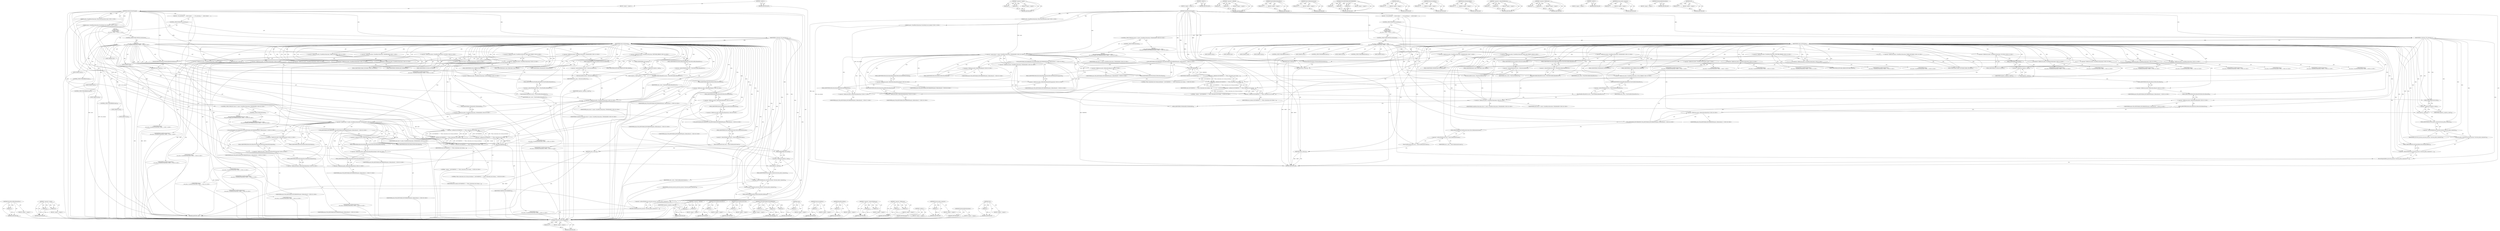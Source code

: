 digraph "LOG" {
vulnerable_194 [label=<(METHOD,ShowNetworkEnrollmentError)>];
vulnerable_195 [label=<(PARAM,p1)>];
vulnerable_196 [label=<(BLOCK,&lt;empty&gt;,&lt;empty&gt;)>];
vulnerable_197 [label=<(METHOD_RETURN,ANY)>];
vulnerable_215 [label=<(METHOD,&lt;operator&gt;.equals)>];
vulnerable_216 [label=<(PARAM,p1)>];
vulnerable_217 [label=<(PARAM,p2)>];
vulnerable_218 [label=<(BLOCK,&lt;empty&gt;,&lt;empty&gt;)>];
vulnerable_219 [label=<(METHOD_RETURN,ANY)>];
vulnerable_6 [label=<(METHOD,&lt;global&gt;)<SUB>1</SUB>>];
vulnerable_7 [label=<(BLOCK,&lt;empty&gt;,&lt;empty&gt;)<SUB>1</SUB>>];
vulnerable_8 [label=<(METHOD,OnPolicyStateChanged)<SUB>1</SUB>>];
vulnerable_9 [label="<(PARAM,policy::CloudPolicySubsystem::PolicySubsystemState state)<SUB>2</SUB>>"];
vulnerable_10 [label="<(PARAM,policy::CloudPolicySubsystem::ErrorDetails error_details)<SUB>3</SUB>>"];
vulnerable_11 [label=<(BLOCK,{

  if (is_showing_) {
    switch (state) {
  ...,{

  if (is_showing_) {
    switch (state) {
  ...)<SUB>3</SUB>>];
vulnerable_12 [label=<(CONTROL_STRUCTURE,IF,if (is_showing_))<SUB>5</SUB>>];
vulnerable_13 [label=<(IDENTIFIER,is_showing_,if (is_showing_))<SUB>5</SUB>>];
vulnerable_14 [label="<(BLOCK,{
    switch (state) {
      case policy::Cloud...,{
    switch (state) {
      case policy::Cloud...)<SUB>5</SUB>>"];
vulnerable_15 [label=<(CONTROL_STRUCTURE,SWITCH,switch(state))<SUB>6</SUB>>];
vulnerable_16 [label=<(IDENTIFIER,state,switch(state))<SUB>6</SUB>>];
vulnerable_17 [label="<(BLOCK,{
      case policy::CloudPolicySubsystem::UNEN...,{
      case policy::CloudPolicySubsystem::UNEN...)<SUB>6</SUB>>"];
vulnerable_18 [label=<(JUMP_TARGET,case)<SUB>7</SUB>>];
vulnerable_19 [label="<(&lt;operator&gt;.fieldAccess,policy::CloudPolicySubsystem::UNENROLLED)<SUB>7</SUB>>"];
vulnerable_20 [label="<(&lt;operator&gt;.fieldAccess,policy::CloudPolicySubsystem)<SUB>7</SUB>>"];
vulnerable_21 [label="<(IDENTIFIER,policy,{
      case policy::CloudPolicySubsystem::UNEN...)<SUB>7</SUB>>"];
vulnerable_22 [label="<(IDENTIFIER,CloudPolicySubsystem,{
      case policy::CloudPolicySubsystem::UNEN...)<SUB>7</SUB>>"];
vulnerable_23 [label=<(FIELD_IDENTIFIER,UNENROLLED,UNENROLLED)<SUB>7</SUB>>];
vulnerable_24 [label=<(RETURN,return;,return;)<SUB>8</SUB>>];
vulnerable_25 [label=<(JUMP_TARGET,case)<SUB>9</SUB>>];
vulnerable_26 [label="<(&lt;operator&gt;.fieldAccess,policy::CloudPolicySubsystem::BAD_GAIA_TOKEN)<SUB>9</SUB>>"];
vulnerable_27 [label="<(&lt;operator&gt;.fieldAccess,policy::CloudPolicySubsystem)<SUB>9</SUB>>"];
vulnerable_28 [label="<(IDENTIFIER,policy,{
      case policy::CloudPolicySubsystem::UNEN...)<SUB>9</SUB>>"];
vulnerable_29 [label="<(IDENTIFIER,CloudPolicySubsystem,{
      case policy::CloudPolicySubsystem::UNEN...)<SUB>9</SUB>>"];
vulnerable_30 [label=<(FIELD_IDENTIFIER,BAD_GAIA_TOKEN,BAD_GAIA_TOKEN)<SUB>9</SUB>>];
vulnerable_31 [label=<(JUMP_TARGET,case)<SUB>10</SUB>>];
vulnerable_32 [label="<(&lt;operator&gt;.fieldAccess,policy::CloudPolicySubsystem::LOCAL_ERROR)<SUB>10</SUB>>"];
vulnerable_33 [label="<(&lt;operator&gt;.fieldAccess,policy::CloudPolicySubsystem)<SUB>10</SUB>>"];
vulnerable_34 [label="<(IDENTIFIER,policy,{
      case policy::CloudPolicySubsystem::UNEN...)<SUB>10</SUB>>"];
vulnerable_35 [label="<(IDENTIFIER,CloudPolicySubsystem,{
      case policy::CloudPolicySubsystem::UNEN...)<SUB>10</SUB>>"];
vulnerable_36 [label=<(FIELD_IDENTIFIER,LOCAL_ERROR,LOCAL_ERROR)<SUB>10</SUB>>];
vulnerable_37 [label=<(ShowFatalEnrollmentError,actor_-&gt;ShowFatalEnrollmentError())<SUB>11</SUB>>];
vulnerable_38 [label=<(&lt;operator&gt;.indirectFieldAccess,actor_-&gt;ShowFatalEnrollmentError)<SUB>11</SUB>>];
vulnerable_39 [label=<(IDENTIFIER,actor_,actor_-&gt;ShowFatalEnrollmentError())<SUB>11</SUB>>];
vulnerable_40 [label=<(FIELD_IDENTIFIER,ShowFatalEnrollmentError,ShowFatalEnrollmentError)<SUB>11</SUB>>];
vulnerable_41 [label=<(CONTROL_STRUCTURE,BREAK,break;)<SUB>12</SUB>>];
vulnerable_42 [label=<(JUMP_TARGET,case)<SUB>13</SUB>>];
vulnerable_43 [label="<(&lt;operator&gt;.fieldAccess,policy::CloudPolicySubsystem::UNMANAGED)<SUB>13</SUB>>"];
vulnerable_44 [label="<(&lt;operator&gt;.fieldAccess,policy::CloudPolicySubsystem)<SUB>13</SUB>>"];
vulnerable_45 [label="<(IDENTIFIER,policy,{
      case policy::CloudPolicySubsystem::UNEN...)<SUB>13</SUB>>"];
vulnerable_46 [label="<(IDENTIFIER,CloudPolicySubsystem,{
      case policy::CloudPolicySubsystem::UNEN...)<SUB>13</SUB>>"];
vulnerable_47 [label=<(FIELD_IDENTIFIER,UNMANAGED,UNMANAGED)<SUB>13</SUB>>];
vulnerable_48 [label=<(ShowAccountError,actor_-&gt;ShowAccountError())<SUB>14</SUB>>];
vulnerable_49 [label=<(&lt;operator&gt;.indirectFieldAccess,actor_-&gt;ShowAccountError)<SUB>14</SUB>>];
vulnerable_50 [label=<(IDENTIFIER,actor_,actor_-&gt;ShowAccountError())<SUB>14</SUB>>];
vulnerable_51 [label=<(FIELD_IDENTIFIER,ShowAccountError,ShowAccountError)<SUB>14</SUB>>];
vulnerable_52 [label=<(CONTROL_STRUCTURE,BREAK,break;)<SUB>15</SUB>>];
vulnerable_53 [label=<(JUMP_TARGET,case)<SUB>16</SUB>>];
vulnerable_54 [label="<(&lt;operator&gt;.fieldAccess,policy::CloudPolicySubsystem::NETWORK_ERROR)<SUB>16</SUB>>"];
vulnerable_55 [label="<(&lt;operator&gt;.fieldAccess,policy::CloudPolicySubsystem)<SUB>16</SUB>>"];
vulnerable_56 [label="<(IDENTIFIER,policy,{
      case policy::CloudPolicySubsystem::UNEN...)<SUB>16</SUB>>"];
vulnerable_57 [label="<(IDENTIFIER,CloudPolicySubsystem,{
      case policy::CloudPolicySubsystem::UNEN...)<SUB>16</SUB>>"];
vulnerable_58 [label=<(FIELD_IDENTIFIER,NETWORK_ERROR,NETWORK_ERROR)<SUB>16</SUB>>];
vulnerable_59 [label=<(ShowNetworkEnrollmentError,actor_-&gt;ShowNetworkEnrollmentError())<SUB>17</SUB>>];
vulnerable_60 [label=<(&lt;operator&gt;.indirectFieldAccess,actor_-&gt;ShowNetworkEnrollmentError)<SUB>17</SUB>>];
vulnerable_61 [label=<(IDENTIFIER,actor_,actor_-&gt;ShowNetworkEnrollmentError())<SUB>17</SUB>>];
vulnerable_62 [label=<(FIELD_IDENTIFIER,ShowNetworkEnrollmentError,ShowNetworkEnrollmentError)<SUB>17</SUB>>];
vulnerable_63 [label=<(CONTROL_STRUCTURE,BREAK,break;)<SUB>18</SUB>>];
vulnerable_64 [label=<(JUMP_TARGET,case)<SUB>19</SUB>>];
vulnerable_65 [label="<(&lt;operator&gt;.fieldAccess,policy::CloudPolicySubsystem::TOKEN_FETCHED)<SUB>19</SUB>>"];
vulnerable_66 [label="<(&lt;operator&gt;.fieldAccess,policy::CloudPolicySubsystem)<SUB>19</SUB>>"];
vulnerable_67 [label="<(IDENTIFIER,policy,{
      case policy::CloudPolicySubsystem::UNEN...)<SUB>19</SUB>>"];
vulnerable_68 [label="<(IDENTIFIER,CloudPolicySubsystem,{
      case policy::CloudPolicySubsystem::UNEN...)<SUB>19</SUB>>"];
vulnerable_69 [label=<(FIELD_IDENTIFIER,TOKEN_FETCHED,TOKEN_FETCHED)<SUB>19</SUB>>];
vulnerable_70 [label=<(WriteInstallAttributesData,WriteInstallAttributesData())<SUB>20</SUB>>];
vulnerable_71 [label=<(RETURN,return;,return;)<SUB>21</SUB>>];
vulnerable_72 [label=<(JUMP_TARGET,case)<SUB>22</SUB>>];
vulnerable_73 [label="<(&lt;operator&gt;.fieldAccess,policy::CloudPolicySubsystem::SUCCESS)<SUB>22</SUB>>"];
vulnerable_74 [label="<(&lt;operator&gt;.fieldAccess,policy::CloudPolicySubsystem)<SUB>22</SUB>>"];
vulnerable_75 [label="<(IDENTIFIER,policy,{
      case policy::CloudPolicySubsystem::UNEN...)<SUB>22</SUB>>"];
vulnerable_76 [label="<(IDENTIFIER,CloudPolicySubsystem,{
      case policy::CloudPolicySubsystem::UNEN...)<SUB>22</SUB>>"];
vulnerable_77 [label=<(FIELD_IDENTIFIER,SUCCESS,SUCCESS)<SUB>22</SUB>>];
vulnerable_78 [label=<(reset,registrar_.reset())<SUB>23</SUB>>];
vulnerable_79 [label=<(&lt;operator&gt;.fieldAccess,registrar_.reset)<SUB>23</SUB>>];
vulnerable_80 [label=<(IDENTIFIER,registrar_,registrar_.reset())<SUB>23</SUB>>];
vulnerable_81 [label=<(FIELD_IDENTIFIER,reset,reset)<SUB>23</SUB>>];
vulnerable_82 [label="<(UMA_HISTOGRAM_ENUMERATION,UMA_HISTOGRAM_ENUMERATION(policy::kMetricEnroll...)<SUB>24</SUB>>"];
vulnerable_83 [label="<(&lt;operator&gt;.fieldAccess,policy::kMetricEnrollment)<SUB>24</SUB>>"];
vulnerable_84 [label="<(IDENTIFIER,policy,UMA_HISTOGRAM_ENUMERATION(policy::kMetricEnroll...)<SUB>24</SUB>>"];
vulnerable_85 [label=<(FIELD_IDENTIFIER,kMetricEnrollment,kMetricEnrollment)<SUB>24</SUB>>];
vulnerable_86 [label="<(&lt;operator&gt;.fieldAccess,policy::kMetricEnrollmentOK)<SUB>25</SUB>>"];
vulnerable_87 [label="<(IDENTIFIER,policy,UMA_HISTOGRAM_ENUMERATION(policy::kMetricEnroll...)<SUB>25</SUB>>"];
vulnerable_88 [label=<(FIELD_IDENTIFIER,kMetricEnrollmentOK,kMetricEnrollmentOK)<SUB>25</SUB>>];
vulnerable_89 [label="<(&lt;operator&gt;.fieldAccess,policy::kMetricEnrollmentSize)<SUB>26</SUB>>"];
vulnerable_90 [label="<(IDENTIFIER,policy,UMA_HISTOGRAM_ENUMERATION(policy::kMetricEnroll...)<SUB>26</SUB>>"];
vulnerable_91 [label=<(FIELD_IDENTIFIER,kMetricEnrollmentSize,kMetricEnrollmentSize)<SUB>26</SUB>>];
vulnerable_92 [label=<(ShowConfirmationScreen,actor_-&gt;ShowConfirmationScreen())<SUB>27</SUB>>];
vulnerable_93 [label=<(&lt;operator&gt;.indirectFieldAccess,actor_-&gt;ShowConfirmationScreen)<SUB>27</SUB>>];
vulnerable_94 [label=<(IDENTIFIER,actor_,actor_-&gt;ShowConfirmationScreen())<SUB>27</SUB>>];
vulnerable_95 [label=<(FIELD_IDENTIFIER,ShowConfirmationScreen,ShowConfirmationScreen)<SUB>27</SUB>>];
vulnerable_96 [label=<(RETURN,return;,return;)<SUB>28</SUB>>];
vulnerable_97 [label="<(CONTROL_STRUCTURE,IF,if (state == policy::CloudPolicySubsystem::UNMANAGED))<SUB>30</SUB>>"];
vulnerable_98 [label="<(&lt;operator&gt;.equals,state == policy::CloudPolicySubsystem::UNMANAGED)<SUB>30</SUB>>"];
vulnerable_99 [label="<(IDENTIFIER,state,state == policy::CloudPolicySubsystem::UNMANAGED)<SUB>30</SUB>>"];
vulnerable_100 [label="<(&lt;operator&gt;.fieldAccess,policy::CloudPolicySubsystem::UNMANAGED)<SUB>30</SUB>>"];
vulnerable_101 [label="<(&lt;operator&gt;.fieldAccess,policy::CloudPolicySubsystem)<SUB>30</SUB>>"];
vulnerable_102 [label="<(IDENTIFIER,policy,state == policy::CloudPolicySubsystem::UNMANAGED)<SUB>30</SUB>>"];
vulnerable_103 [label="<(IDENTIFIER,CloudPolicySubsystem,state == policy::CloudPolicySubsystem::UNMANAGED)<SUB>30</SUB>>"];
vulnerable_104 [label=<(FIELD_IDENTIFIER,UNMANAGED,UNMANAGED)<SUB>30</SUB>>];
vulnerable_105 [label="<(BLOCK,{
      UMA_HISTOGRAM_ENUMERATION(policy::kMetr...,{
      UMA_HISTOGRAM_ENUMERATION(policy::kMetr...)<SUB>30</SUB>>"];
vulnerable_106 [label="<(UMA_HISTOGRAM_ENUMERATION,UMA_HISTOGRAM_ENUMERATION(policy::kMetricEnroll...)<SUB>31</SUB>>"];
vulnerable_107 [label="<(&lt;operator&gt;.fieldAccess,policy::kMetricEnrollment)<SUB>31</SUB>>"];
vulnerable_108 [label="<(IDENTIFIER,policy,UMA_HISTOGRAM_ENUMERATION(policy::kMetricEnroll...)<SUB>31</SUB>>"];
vulnerable_109 [label=<(FIELD_IDENTIFIER,kMetricEnrollment,kMetricEnrollment)<SUB>31</SUB>>];
vulnerable_110 [label="<(&lt;operator&gt;.fieldAccess,policy::kMetricEnrollmentNotSupported)<SUB>32</SUB>>"];
vulnerable_111 [label="<(IDENTIFIER,policy,UMA_HISTOGRAM_ENUMERATION(policy::kMetricEnroll...)<SUB>32</SUB>>"];
vulnerable_112 [label=<(FIELD_IDENTIFIER,kMetricEnrollmentNotSupported,kMetricEnrollmentNotSupported)<SUB>32</SUB>>];
vulnerable_113 [label="<(&lt;operator&gt;.fieldAccess,policy::kMetricEnrollmentSize)<SUB>33</SUB>>"];
vulnerable_114 [label="<(IDENTIFIER,policy,UMA_HISTOGRAM_ENUMERATION(policy::kMetricEnroll...)<SUB>33</SUB>>"];
vulnerable_115 [label=<(FIELD_IDENTIFIER,kMetricEnrollmentSize,kMetricEnrollmentSize)<SUB>33</SUB>>];
vulnerable_116 [label=<(CONTROL_STRUCTURE,ELSE,else)<SUB>34</SUB>>];
vulnerable_117 [label="<(BLOCK,{
      UMA_HISTOGRAM_ENUMERATION(policy::kMetr...,{
      UMA_HISTOGRAM_ENUMERATION(policy::kMetr...)<SUB>34</SUB>>"];
vulnerable_118 [label="<(UMA_HISTOGRAM_ENUMERATION,UMA_HISTOGRAM_ENUMERATION(policy::kMetricEnroll...)<SUB>35</SUB>>"];
vulnerable_119 [label="<(&lt;operator&gt;.fieldAccess,policy::kMetricEnrollment)<SUB>35</SUB>>"];
vulnerable_120 [label="<(IDENTIFIER,policy,UMA_HISTOGRAM_ENUMERATION(policy::kMetricEnroll...)<SUB>35</SUB>>"];
vulnerable_121 [label=<(FIELD_IDENTIFIER,kMetricEnrollment,kMetricEnrollment)<SUB>35</SUB>>];
vulnerable_122 [label="<(&lt;operator&gt;.fieldAccess,policy::kMetricEnrollmentPolicyFailed)<SUB>36</SUB>>"];
vulnerable_123 [label="<(IDENTIFIER,policy,UMA_HISTOGRAM_ENUMERATION(policy::kMetricEnroll...)<SUB>36</SUB>>"];
vulnerable_124 [label=<(FIELD_IDENTIFIER,kMetricEnrollmentPolicyFailed,kMetricEnrollmentPolicyFailed)<SUB>36</SUB>>];
vulnerable_125 [label="<(&lt;operator&gt;.fieldAccess,policy::kMetricEnrollmentSize)<SUB>37</SUB>>"];
vulnerable_126 [label="<(IDENTIFIER,policy,UMA_HISTOGRAM_ENUMERATION(policy::kMetricEnroll...)<SUB>37</SUB>>"];
vulnerable_127 [label=<(FIELD_IDENTIFIER,kMetricEnrollmentSize,kMetricEnrollmentSize)<SUB>37</SUB>>];
vulnerable_128 [label=<(&lt;operator&gt;.shiftLeft,LOG(WARNING) &lt;&lt; &quot;Policy subsystem error during ...)<SUB>39</SUB>>];
vulnerable_129 [label=<(&lt;operator&gt;.shiftLeft,LOG(WARNING) &lt;&lt; &quot;Policy subsystem error during ...)<SUB>39</SUB>>];
vulnerable_130 [label=<(&lt;operator&gt;.shiftLeft,LOG(WARNING) &lt;&lt; &quot;Policy subsystem error during ...)<SUB>39</SUB>>];
vulnerable_131 [label=<(&lt;operator&gt;.shiftLeft,LOG(WARNING) &lt;&lt; &quot;Policy subsystem error during ...)<SUB>39</SUB>>];
vulnerable_132 [label=<(LOG,LOG(WARNING))<SUB>39</SUB>>];
vulnerable_133 [label=<(IDENTIFIER,WARNING,LOG(WARNING))<SUB>39</SUB>>];
vulnerable_134 [label="<(LITERAL,&quot;Policy subsystem error during enrollment: &quot;,LOG(WARNING) &lt;&lt; &quot;Policy subsystem error during ...)<SUB>39</SUB>>"];
vulnerable_135 [label=<(IDENTIFIER,state,LOG(WARNING) &lt;&lt; &quot;Policy subsystem error during ...)<SUB>39</SUB>>];
vulnerable_136 [label="<(LITERAL,&quot; details: &quot;,LOG(WARNING) &lt;&lt; &quot;Policy subsystem error during ...)<SUB>40</SUB>>"];
vulnerable_137 [label=<(IDENTIFIER,error_details,LOG(WARNING) &lt;&lt; &quot;Policy subsystem error during ...)<SUB>40</SUB>>];
vulnerable_138 [label=<(reset,registrar_.reset())<SUB>43</SUB>>];
vulnerable_139 [label=<(&lt;operator&gt;.fieldAccess,registrar_.reset)<SUB>43</SUB>>];
vulnerable_140 [label=<(IDENTIFIER,registrar_,registrar_.reset())<SUB>43</SUB>>];
vulnerable_141 [label=<(FIELD_IDENTIFIER,reset,reset)<SUB>43</SUB>>];
vulnerable_142 [label=<(DeviceStopAutoRetry,g_browser_process-&gt;browser_policy_connector()-&gt;...)<SUB>44</SUB>>];
vulnerable_143 [label=<(&lt;operator&gt;.indirectFieldAccess,g_browser_process-&gt;browser_policy_connector()-&gt;...)<SUB>44</SUB>>];
vulnerable_144 [label=<(browser_policy_connector,g_browser_process-&gt;browser_policy_connector())<SUB>44</SUB>>];
vulnerable_145 [label=<(&lt;operator&gt;.indirectFieldAccess,g_browser_process-&gt;browser_policy_connector)<SUB>44</SUB>>];
vulnerable_146 [label=<(IDENTIFIER,g_browser_process,g_browser_process-&gt;browser_policy_connector())<SUB>44</SUB>>];
vulnerable_147 [label=<(FIELD_IDENTIFIER,browser_policy_connector,browser_policy_connector)<SUB>44</SUB>>];
vulnerable_148 [label=<(FIELD_IDENTIFIER,DeviceStopAutoRetry,DeviceStopAutoRetry)<SUB>44</SUB>>];
vulnerable_149 [label=<(METHOD_RETURN,void)<SUB>1</SUB>>];
vulnerable_151 [label=<(METHOD_RETURN,ANY)<SUB>1</SUB>>];
vulnerable_220 [label=<(METHOD,&lt;operator&gt;.shiftLeft)>];
vulnerable_221 [label=<(PARAM,p1)>];
vulnerable_222 [label=<(PARAM,p2)>];
vulnerable_223 [label=<(BLOCK,&lt;empty&gt;,&lt;empty&gt;)>];
vulnerable_224 [label=<(METHOD_RETURN,ANY)>];
vulnerable_181 [label=<(METHOD,ShowFatalEnrollmentError)>];
vulnerable_182 [label=<(PARAM,p1)>];
vulnerable_183 [label=<(BLOCK,&lt;empty&gt;,&lt;empty&gt;)>];
vulnerable_184 [label=<(METHOD_RETURN,ANY)>];
vulnerable_211 [label=<(METHOD,ShowConfirmationScreen)>];
vulnerable_212 [label=<(PARAM,p1)>];
vulnerable_213 [label=<(BLOCK,&lt;empty&gt;,&lt;empty&gt;)>];
vulnerable_214 [label=<(METHOD_RETURN,ANY)>];
vulnerable_205 [label=<(METHOD,UMA_HISTOGRAM_ENUMERATION)>];
vulnerable_206 [label=<(PARAM,p1)>];
vulnerable_207 [label=<(PARAM,p2)>];
vulnerable_208 [label=<(PARAM,p3)>];
vulnerable_209 [label=<(BLOCK,&lt;empty&gt;,&lt;empty&gt;)>];
vulnerable_210 [label=<(METHOD_RETURN,ANY)>];
vulnerable_201 [label=<(METHOD,reset)>];
vulnerable_202 [label=<(PARAM,p1)>];
vulnerable_203 [label=<(BLOCK,&lt;empty&gt;,&lt;empty&gt;)>];
vulnerable_204 [label=<(METHOD_RETURN,ANY)>];
vulnerable_190 [label=<(METHOD,ShowAccountError)>];
vulnerable_191 [label=<(PARAM,p1)>];
vulnerable_192 [label=<(BLOCK,&lt;empty&gt;,&lt;empty&gt;)>];
vulnerable_193 [label=<(METHOD_RETURN,ANY)>];
vulnerable_229 [label=<(METHOD,DeviceStopAutoRetry)>];
vulnerable_230 [label=<(PARAM,p1)>];
vulnerable_231 [label=<(BLOCK,&lt;empty&gt;,&lt;empty&gt;)>];
vulnerable_232 [label=<(METHOD_RETURN,ANY)>];
vulnerable_185 [label=<(METHOD,&lt;operator&gt;.indirectFieldAccess)>];
vulnerable_186 [label=<(PARAM,p1)>];
vulnerable_187 [label=<(PARAM,p2)>];
vulnerable_188 [label=<(BLOCK,&lt;empty&gt;,&lt;empty&gt;)>];
vulnerable_189 [label=<(METHOD_RETURN,ANY)>];
vulnerable_176 [label=<(METHOD,&lt;operator&gt;.fieldAccess)>];
vulnerable_177 [label=<(PARAM,p1)>];
vulnerable_178 [label=<(PARAM,p2)>];
vulnerable_179 [label=<(BLOCK,&lt;empty&gt;,&lt;empty&gt;)>];
vulnerable_180 [label=<(METHOD_RETURN,ANY)>];
vulnerable_170 [label=<(METHOD,&lt;global&gt;)<SUB>1</SUB>>];
vulnerable_171 [label=<(BLOCK,&lt;empty&gt;,&lt;empty&gt;)>];
vulnerable_172 [label=<(METHOD_RETURN,ANY)>];
vulnerable_233 [label=<(METHOD,browser_policy_connector)>];
vulnerable_234 [label=<(PARAM,p1)>];
vulnerable_235 [label=<(BLOCK,&lt;empty&gt;,&lt;empty&gt;)>];
vulnerable_236 [label=<(METHOD_RETURN,ANY)>];
vulnerable_198 [label=<(METHOD,WriteInstallAttributesData)>];
vulnerable_199 [label=<(BLOCK,&lt;empty&gt;,&lt;empty&gt;)>];
vulnerable_200 [label=<(METHOD_RETURN,ANY)>];
vulnerable_225 [label=<(METHOD,LOG)>];
vulnerable_226 [label=<(PARAM,p1)>];
vulnerable_227 [label=<(BLOCK,&lt;empty&gt;,&lt;empty&gt;)>];
vulnerable_228 [label=<(METHOD_RETURN,ANY)>];
fixed_194 [label=<(METHOD,ShowNetworkEnrollmentError)>];
fixed_195 [label=<(PARAM,p1)>];
fixed_196 [label=<(BLOCK,&lt;empty&gt;,&lt;empty&gt;)>];
fixed_197 [label=<(METHOD_RETURN,ANY)>];
fixed_215 [label=<(METHOD,&lt;operator&gt;.equals)>];
fixed_216 [label=<(PARAM,p1)>];
fixed_217 [label=<(PARAM,p2)>];
fixed_218 [label=<(BLOCK,&lt;empty&gt;,&lt;empty&gt;)>];
fixed_219 [label=<(METHOD_RETURN,ANY)>];
fixed_6 [label=<(METHOD,&lt;global&gt;)<SUB>1</SUB>>];
fixed_7 [label=<(BLOCK,&lt;empty&gt;,&lt;empty&gt;)<SUB>1</SUB>>];
fixed_8 [label=<(METHOD,OnPolicyStateChanged)<SUB>1</SUB>>];
fixed_9 [label="<(PARAM,policy::CloudPolicySubsystem::PolicySubsystemState state)<SUB>2</SUB>>"];
fixed_10 [label="<(PARAM,policy::CloudPolicySubsystem::ErrorDetails error_details)<SUB>3</SUB>>"];
fixed_11 [label=<(BLOCK,{

  if (is_showing_) {
    switch (state) {
  ...,{

  if (is_showing_) {
    switch (state) {
  ...)<SUB>3</SUB>>];
fixed_12 [label=<(CONTROL_STRUCTURE,IF,if (is_showing_))<SUB>5</SUB>>];
fixed_13 [label=<(IDENTIFIER,is_showing_,if (is_showing_))<SUB>5</SUB>>];
fixed_14 [label="<(BLOCK,{
    switch (state) {
      case policy::Cloud...,{
    switch (state) {
      case policy::Cloud...)<SUB>5</SUB>>"];
fixed_15 [label=<(CONTROL_STRUCTURE,SWITCH,switch(state))<SUB>6</SUB>>];
fixed_16 [label=<(IDENTIFIER,state,switch(state))<SUB>6</SUB>>];
fixed_17 [label="<(BLOCK,{
      case policy::CloudPolicySubsystem::UNEN...,{
      case policy::CloudPolicySubsystem::UNEN...)<SUB>6</SUB>>"];
fixed_18 [label=<(JUMP_TARGET,case)<SUB>7</SUB>>];
fixed_19 [label="<(&lt;operator&gt;.fieldAccess,policy::CloudPolicySubsystem::UNENROLLED)<SUB>7</SUB>>"];
fixed_20 [label="<(&lt;operator&gt;.fieldAccess,policy::CloudPolicySubsystem)<SUB>7</SUB>>"];
fixed_21 [label="<(IDENTIFIER,policy,{
      case policy::CloudPolicySubsystem::UNEN...)<SUB>7</SUB>>"];
fixed_22 [label="<(IDENTIFIER,CloudPolicySubsystem,{
      case policy::CloudPolicySubsystem::UNEN...)<SUB>7</SUB>>"];
fixed_23 [label=<(FIELD_IDENTIFIER,UNENROLLED,UNENROLLED)<SUB>7</SUB>>];
fixed_24 [label=<(RETURN,return;,return;)<SUB>8</SUB>>];
fixed_25 [label=<(JUMP_TARGET,case)<SUB>9</SUB>>];
fixed_26 [label="<(&lt;operator&gt;.fieldAccess,policy::CloudPolicySubsystem::BAD_GAIA_TOKEN)<SUB>9</SUB>>"];
fixed_27 [label="<(&lt;operator&gt;.fieldAccess,policy::CloudPolicySubsystem)<SUB>9</SUB>>"];
fixed_28 [label="<(IDENTIFIER,policy,{
      case policy::CloudPolicySubsystem::UNEN...)<SUB>9</SUB>>"];
fixed_29 [label="<(IDENTIFIER,CloudPolicySubsystem,{
      case policy::CloudPolicySubsystem::UNEN...)<SUB>9</SUB>>"];
fixed_30 [label=<(FIELD_IDENTIFIER,BAD_GAIA_TOKEN,BAD_GAIA_TOKEN)<SUB>9</SUB>>];
fixed_31 [label=<(JUMP_TARGET,case)<SUB>10</SUB>>];
fixed_32 [label="<(&lt;operator&gt;.fieldAccess,policy::CloudPolicySubsystem::LOCAL_ERROR)<SUB>10</SUB>>"];
fixed_33 [label="<(&lt;operator&gt;.fieldAccess,policy::CloudPolicySubsystem)<SUB>10</SUB>>"];
fixed_34 [label="<(IDENTIFIER,policy,{
      case policy::CloudPolicySubsystem::UNEN...)<SUB>10</SUB>>"];
fixed_35 [label="<(IDENTIFIER,CloudPolicySubsystem,{
      case policy::CloudPolicySubsystem::UNEN...)<SUB>10</SUB>>"];
fixed_36 [label=<(FIELD_IDENTIFIER,LOCAL_ERROR,LOCAL_ERROR)<SUB>10</SUB>>];
fixed_37 [label=<(ShowFatalEnrollmentError,actor_-&gt;ShowFatalEnrollmentError())<SUB>11</SUB>>];
fixed_38 [label=<(&lt;operator&gt;.indirectFieldAccess,actor_-&gt;ShowFatalEnrollmentError)<SUB>11</SUB>>];
fixed_39 [label=<(IDENTIFIER,actor_,actor_-&gt;ShowFatalEnrollmentError())<SUB>11</SUB>>];
fixed_40 [label=<(FIELD_IDENTIFIER,ShowFatalEnrollmentError,ShowFatalEnrollmentError)<SUB>11</SUB>>];
fixed_41 [label=<(CONTROL_STRUCTURE,BREAK,break;)<SUB>12</SUB>>];
fixed_42 [label=<(JUMP_TARGET,case)<SUB>13</SUB>>];
fixed_43 [label="<(&lt;operator&gt;.fieldAccess,policy::CloudPolicySubsystem::UNMANAGED)<SUB>13</SUB>>"];
fixed_44 [label="<(&lt;operator&gt;.fieldAccess,policy::CloudPolicySubsystem)<SUB>13</SUB>>"];
fixed_45 [label="<(IDENTIFIER,policy,{
      case policy::CloudPolicySubsystem::UNEN...)<SUB>13</SUB>>"];
fixed_46 [label="<(IDENTIFIER,CloudPolicySubsystem,{
      case policy::CloudPolicySubsystem::UNEN...)<SUB>13</SUB>>"];
fixed_47 [label=<(FIELD_IDENTIFIER,UNMANAGED,UNMANAGED)<SUB>13</SUB>>];
fixed_48 [label=<(ShowAccountError,actor_-&gt;ShowAccountError())<SUB>14</SUB>>];
fixed_49 [label=<(&lt;operator&gt;.indirectFieldAccess,actor_-&gt;ShowAccountError)<SUB>14</SUB>>];
fixed_50 [label=<(IDENTIFIER,actor_,actor_-&gt;ShowAccountError())<SUB>14</SUB>>];
fixed_51 [label=<(FIELD_IDENTIFIER,ShowAccountError,ShowAccountError)<SUB>14</SUB>>];
fixed_52 [label=<(CONTROL_STRUCTURE,BREAK,break;)<SUB>15</SUB>>];
fixed_53 [label=<(JUMP_TARGET,case)<SUB>16</SUB>>];
fixed_54 [label="<(&lt;operator&gt;.fieldAccess,policy::CloudPolicySubsystem::NETWORK_ERROR)<SUB>16</SUB>>"];
fixed_55 [label="<(&lt;operator&gt;.fieldAccess,policy::CloudPolicySubsystem)<SUB>16</SUB>>"];
fixed_56 [label="<(IDENTIFIER,policy,{
      case policy::CloudPolicySubsystem::UNEN...)<SUB>16</SUB>>"];
fixed_57 [label="<(IDENTIFIER,CloudPolicySubsystem,{
      case policy::CloudPolicySubsystem::UNEN...)<SUB>16</SUB>>"];
fixed_58 [label=<(FIELD_IDENTIFIER,NETWORK_ERROR,NETWORK_ERROR)<SUB>16</SUB>>];
fixed_59 [label=<(ShowNetworkEnrollmentError,actor_-&gt;ShowNetworkEnrollmentError())<SUB>17</SUB>>];
fixed_60 [label=<(&lt;operator&gt;.indirectFieldAccess,actor_-&gt;ShowNetworkEnrollmentError)<SUB>17</SUB>>];
fixed_61 [label=<(IDENTIFIER,actor_,actor_-&gt;ShowNetworkEnrollmentError())<SUB>17</SUB>>];
fixed_62 [label=<(FIELD_IDENTIFIER,ShowNetworkEnrollmentError,ShowNetworkEnrollmentError)<SUB>17</SUB>>];
fixed_63 [label=<(CONTROL_STRUCTURE,BREAK,break;)<SUB>18</SUB>>];
fixed_64 [label=<(JUMP_TARGET,case)<SUB>19</SUB>>];
fixed_65 [label="<(&lt;operator&gt;.fieldAccess,policy::CloudPolicySubsystem::TOKEN_FETCHED)<SUB>19</SUB>>"];
fixed_66 [label="<(&lt;operator&gt;.fieldAccess,policy::CloudPolicySubsystem)<SUB>19</SUB>>"];
fixed_67 [label="<(IDENTIFIER,policy,{
      case policy::CloudPolicySubsystem::UNEN...)<SUB>19</SUB>>"];
fixed_68 [label="<(IDENTIFIER,CloudPolicySubsystem,{
      case policy::CloudPolicySubsystem::UNEN...)<SUB>19</SUB>>"];
fixed_69 [label=<(FIELD_IDENTIFIER,TOKEN_FETCHED,TOKEN_FETCHED)<SUB>19</SUB>>];
fixed_70 [label=<(WriteInstallAttributesData,WriteInstallAttributesData())<SUB>20</SUB>>];
fixed_71 [label=<(RETURN,return;,return;)<SUB>21</SUB>>];
fixed_72 [label=<(JUMP_TARGET,case)<SUB>22</SUB>>];
fixed_73 [label="<(&lt;operator&gt;.fieldAccess,policy::CloudPolicySubsystem::SUCCESS)<SUB>22</SUB>>"];
fixed_74 [label="<(&lt;operator&gt;.fieldAccess,policy::CloudPolicySubsystem)<SUB>22</SUB>>"];
fixed_75 [label="<(IDENTIFIER,policy,{
      case policy::CloudPolicySubsystem::UNEN...)<SUB>22</SUB>>"];
fixed_76 [label="<(IDENTIFIER,CloudPolicySubsystem,{
      case policy::CloudPolicySubsystem::UNEN...)<SUB>22</SUB>>"];
fixed_77 [label=<(FIELD_IDENTIFIER,SUCCESS,SUCCESS)<SUB>22</SUB>>];
fixed_78 [label=<(reset,registrar_.reset())<SUB>23</SUB>>];
fixed_79 [label=<(&lt;operator&gt;.fieldAccess,registrar_.reset)<SUB>23</SUB>>];
fixed_80 [label=<(IDENTIFIER,registrar_,registrar_.reset())<SUB>23</SUB>>];
fixed_81 [label=<(FIELD_IDENTIFIER,reset,reset)<SUB>23</SUB>>];
fixed_82 [label="<(UMA_HISTOGRAM_ENUMERATION,UMA_HISTOGRAM_ENUMERATION(policy::kMetricEnroll...)<SUB>24</SUB>>"];
fixed_83 [label="<(&lt;operator&gt;.fieldAccess,policy::kMetricEnrollment)<SUB>24</SUB>>"];
fixed_84 [label="<(IDENTIFIER,policy,UMA_HISTOGRAM_ENUMERATION(policy::kMetricEnroll...)<SUB>24</SUB>>"];
fixed_85 [label=<(FIELD_IDENTIFIER,kMetricEnrollment,kMetricEnrollment)<SUB>24</SUB>>];
fixed_86 [label="<(&lt;operator&gt;.fieldAccess,policy::kMetricEnrollmentOK)<SUB>25</SUB>>"];
fixed_87 [label="<(IDENTIFIER,policy,UMA_HISTOGRAM_ENUMERATION(policy::kMetricEnroll...)<SUB>25</SUB>>"];
fixed_88 [label=<(FIELD_IDENTIFIER,kMetricEnrollmentOK,kMetricEnrollmentOK)<SUB>25</SUB>>];
fixed_89 [label="<(&lt;operator&gt;.fieldAccess,policy::kMetricEnrollmentSize)<SUB>26</SUB>>"];
fixed_90 [label="<(IDENTIFIER,policy,UMA_HISTOGRAM_ENUMERATION(policy::kMetricEnroll...)<SUB>26</SUB>>"];
fixed_91 [label=<(FIELD_IDENTIFIER,kMetricEnrollmentSize,kMetricEnrollmentSize)<SUB>26</SUB>>];
fixed_92 [label=<(ShowConfirmationScreen,actor_-&gt;ShowConfirmationScreen())<SUB>27</SUB>>];
fixed_93 [label=<(&lt;operator&gt;.indirectFieldAccess,actor_-&gt;ShowConfirmationScreen)<SUB>27</SUB>>];
fixed_94 [label=<(IDENTIFIER,actor_,actor_-&gt;ShowConfirmationScreen())<SUB>27</SUB>>];
fixed_95 [label=<(FIELD_IDENTIFIER,ShowConfirmationScreen,ShowConfirmationScreen)<SUB>27</SUB>>];
fixed_96 [label=<(RETURN,return;,return;)<SUB>28</SUB>>];
fixed_97 [label="<(CONTROL_STRUCTURE,IF,if (state == policy::CloudPolicySubsystem::UNMANAGED))<SUB>30</SUB>>"];
fixed_98 [label="<(&lt;operator&gt;.equals,state == policy::CloudPolicySubsystem::UNMANAGED)<SUB>30</SUB>>"];
fixed_99 [label="<(IDENTIFIER,state,state == policy::CloudPolicySubsystem::UNMANAGED)<SUB>30</SUB>>"];
fixed_100 [label="<(&lt;operator&gt;.fieldAccess,policy::CloudPolicySubsystem::UNMANAGED)<SUB>30</SUB>>"];
fixed_101 [label="<(&lt;operator&gt;.fieldAccess,policy::CloudPolicySubsystem)<SUB>30</SUB>>"];
fixed_102 [label="<(IDENTIFIER,policy,state == policy::CloudPolicySubsystem::UNMANAGED)<SUB>30</SUB>>"];
fixed_103 [label="<(IDENTIFIER,CloudPolicySubsystem,state == policy::CloudPolicySubsystem::UNMANAGED)<SUB>30</SUB>>"];
fixed_104 [label=<(FIELD_IDENTIFIER,UNMANAGED,UNMANAGED)<SUB>30</SUB>>];
fixed_105 [label="<(BLOCK,{
      UMA_HISTOGRAM_ENUMERATION(policy::kMetr...,{
      UMA_HISTOGRAM_ENUMERATION(policy::kMetr...)<SUB>30</SUB>>"];
fixed_106 [label="<(UMA_HISTOGRAM_ENUMERATION,UMA_HISTOGRAM_ENUMERATION(policy::kMetricEnroll...)<SUB>31</SUB>>"];
fixed_107 [label="<(&lt;operator&gt;.fieldAccess,policy::kMetricEnrollment)<SUB>31</SUB>>"];
fixed_108 [label="<(IDENTIFIER,policy,UMA_HISTOGRAM_ENUMERATION(policy::kMetricEnroll...)<SUB>31</SUB>>"];
fixed_109 [label=<(FIELD_IDENTIFIER,kMetricEnrollment,kMetricEnrollment)<SUB>31</SUB>>];
fixed_110 [label="<(&lt;operator&gt;.fieldAccess,policy::kMetricEnrollmentNotSupported)<SUB>32</SUB>>"];
fixed_111 [label="<(IDENTIFIER,policy,UMA_HISTOGRAM_ENUMERATION(policy::kMetricEnroll...)<SUB>32</SUB>>"];
fixed_112 [label=<(FIELD_IDENTIFIER,kMetricEnrollmentNotSupported,kMetricEnrollmentNotSupported)<SUB>32</SUB>>];
fixed_113 [label="<(&lt;operator&gt;.fieldAccess,policy::kMetricEnrollmentSize)<SUB>33</SUB>>"];
fixed_114 [label="<(IDENTIFIER,policy,UMA_HISTOGRAM_ENUMERATION(policy::kMetricEnroll...)<SUB>33</SUB>>"];
fixed_115 [label=<(FIELD_IDENTIFIER,kMetricEnrollmentSize,kMetricEnrollmentSize)<SUB>33</SUB>>];
fixed_116 [label=<(CONTROL_STRUCTURE,ELSE,else)<SUB>34</SUB>>];
fixed_117 [label="<(BLOCK,{
      UMA_HISTOGRAM_ENUMERATION(policy::kMetr...,{
      UMA_HISTOGRAM_ENUMERATION(policy::kMetr...)<SUB>34</SUB>>"];
fixed_118 [label="<(UMA_HISTOGRAM_ENUMERATION,UMA_HISTOGRAM_ENUMERATION(policy::kMetricEnroll...)<SUB>35</SUB>>"];
fixed_119 [label="<(&lt;operator&gt;.fieldAccess,policy::kMetricEnrollment)<SUB>35</SUB>>"];
fixed_120 [label="<(IDENTIFIER,policy,UMA_HISTOGRAM_ENUMERATION(policy::kMetricEnroll...)<SUB>35</SUB>>"];
fixed_121 [label=<(FIELD_IDENTIFIER,kMetricEnrollment,kMetricEnrollment)<SUB>35</SUB>>];
fixed_122 [label="<(&lt;operator&gt;.fieldAccess,policy::kMetricEnrollmentPolicyFailed)<SUB>36</SUB>>"];
fixed_123 [label="<(IDENTIFIER,policy,UMA_HISTOGRAM_ENUMERATION(policy::kMetricEnroll...)<SUB>36</SUB>>"];
fixed_124 [label=<(FIELD_IDENTIFIER,kMetricEnrollmentPolicyFailed,kMetricEnrollmentPolicyFailed)<SUB>36</SUB>>];
fixed_125 [label="<(&lt;operator&gt;.fieldAccess,policy::kMetricEnrollmentSize)<SUB>37</SUB>>"];
fixed_126 [label="<(IDENTIFIER,policy,UMA_HISTOGRAM_ENUMERATION(policy::kMetricEnroll...)<SUB>37</SUB>>"];
fixed_127 [label=<(FIELD_IDENTIFIER,kMetricEnrollmentSize,kMetricEnrollmentSize)<SUB>37</SUB>>];
fixed_128 [label=<(&lt;operator&gt;.shiftLeft,LOG(WARNING) &lt;&lt; &quot;Policy subsystem error during ...)<SUB>39</SUB>>];
fixed_129 [label=<(&lt;operator&gt;.shiftLeft,LOG(WARNING) &lt;&lt; &quot;Policy subsystem error during ...)<SUB>39</SUB>>];
fixed_130 [label=<(&lt;operator&gt;.shiftLeft,LOG(WARNING) &lt;&lt; &quot;Policy subsystem error during ...)<SUB>39</SUB>>];
fixed_131 [label=<(&lt;operator&gt;.shiftLeft,LOG(WARNING) &lt;&lt; &quot;Policy subsystem error during ...)<SUB>39</SUB>>];
fixed_132 [label=<(LOG,LOG(WARNING))<SUB>39</SUB>>];
fixed_133 [label=<(IDENTIFIER,WARNING,LOG(WARNING))<SUB>39</SUB>>];
fixed_134 [label="<(LITERAL,&quot;Policy subsystem error during enrollment: &quot;,LOG(WARNING) &lt;&lt; &quot;Policy subsystem error during ...)<SUB>39</SUB>>"];
fixed_135 [label=<(IDENTIFIER,state,LOG(WARNING) &lt;&lt; &quot;Policy subsystem error during ...)<SUB>39</SUB>>];
fixed_136 [label="<(LITERAL,&quot; details: &quot;,LOG(WARNING) &lt;&lt; &quot;Policy subsystem error during ...)<SUB>40</SUB>>"];
fixed_137 [label=<(IDENTIFIER,error_details,LOG(WARNING) &lt;&lt; &quot;Policy subsystem error during ...)<SUB>40</SUB>>];
fixed_138 [label=<(reset,registrar_.reset())<SUB>43</SUB>>];
fixed_139 [label=<(&lt;operator&gt;.fieldAccess,registrar_.reset)<SUB>43</SUB>>];
fixed_140 [label=<(IDENTIFIER,registrar_,registrar_.reset())<SUB>43</SUB>>];
fixed_141 [label=<(FIELD_IDENTIFIER,reset,reset)<SUB>43</SUB>>];
fixed_142 [label=<(ResetDevicePolicy,g_browser_process-&gt;browser_policy_connector()-&gt;...)<SUB>44</SUB>>];
fixed_143 [label=<(&lt;operator&gt;.indirectFieldAccess,g_browser_process-&gt;browser_policy_connector()-&gt;...)<SUB>44</SUB>>];
fixed_144 [label=<(browser_policy_connector,g_browser_process-&gt;browser_policy_connector())<SUB>44</SUB>>];
fixed_145 [label=<(&lt;operator&gt;.indirectFieldAccess,g_browser_process-&gt;browser_policy_connector)<SUB>44</SUB>>];
fixed_146 [label=<(IDENTIFIER,g_browser_process,g_browser_process-&gt;browser_policy_connector())<SUB>44</SUB>>];
fixed_147 [label=<(FIELD_IDENTIFIER,browser_policy_connector,browser_policy_connector)<SUB>44</SUB>>];
fixed_148 [label=<(FIELD_IDENTIFIER,ResetDevicePolicy,ResetDevicePolicy)<SUB>44</SUB>>];
fixed_149 [label=<(METHOD_RETURN,void)<SUB>1</SUB>>];
fixed_151 [label=<(METHOD_RETURN,ANY)<SUB>1</SUB>>];
fixed_220 [label=<(METHOD,&lt;operator&gt;.shiftLeft)>];
fixed_221 [label=<(PARAM,p1)>];
fixed_222 [label=<(PARAM,p2)>];
fixed_223 [label=<(BLOCK,&lt;empty&gt;,&lt;empty&gt;)>];
fixed_224 [label=<(METHOD_RETURN,ANY)>];
fixed_181 [label=<(METHOD,ShowFatalEnrollmentError)>];
fixed_182 [label=<(PARAM,p1)>];
fixed_183 [label=<(BLOCK,&lt;empty&gt;,&lt;empty&gt;)>];
fixed_184 [label=<(METHOD_RETURN,ANY)>];
fixed_211 [label=<(METHOD,ShowConfirmationScreen)>];
fixed_212 [label=<(PARAM,p1)>];
fixed_213 [label=<(BLOCK,&lt;empty&gt;,&lt;empty&gt;)>];
fixed_214 [label=<(METHOD_RETURN,ANY)>];
fixed_205 [label=<(METHOD,UMA_HISTOGRAM_ENUMERATION)>];
fixed_206 [label=<(PARAM,p1)>];
fixed_207 [label=<(PARAM,p2)>];
fixed_208 [label=<(PARAM,p3)>];
fixed_209 [label=<(BLOCK,&lt;empty&gt;,&lt;empty&gt;)>];
fixed_210 [label=<(METHOD_RETURN,ANY)>];
fixed_201 [label=<(METHOD,reset)>];
fixed_202 [label=<(PARAM,p1)>];
fixed_203 [label=<(BLOCK,&lt;empty&gt;,&lt;empty&gt;)>];
fixed_204 [label=<(METHOD_RETURN,ANY)>];
fixed_190 [label=<(METHOD,ShowAccountError)>];
fixed_191 [label=<(PARAM,p1)>];
fixed_192 [label=<(BLOCK,&lt;empty&gt;,&lt;empty&gt;)>];
fixed_193 [label=<(METHOD_RETURN,ANY)>];
fixed_229 [label=<(METHOD,ResetDevicePolicy)>];
fixed_230 [label=<(PARAM,p1)>];
fixed_231 [label=<(BLOCK,&lt;empty&gt;,&lt;empty&gt;)>];
fixed_232 [label=<(METHOD_RETURN,ANY)>];
fixed_185 [label=<(METHOD,&lt;operator&gt;.indirectFieldAccess)>];
fixed_186 [label=<(PARAM,p1)>];
fixed_187 [label=<(PARAM,p2)>];
fixed_188 [label=<(BLOCK,&lt;empty&gt;,&lt;empty&gt;)>];
fixed_189 [label=<(METHOD_RETURN,ANY)>];
fixed_176 [label=<(METHOD,&lt;operator&gt;.fieldAccess)>];
fixed_177 [label=<(PARAM,p1)>];
fixed_178 [label=<(PARAM,p2)>];
fixed_179 [label=<(BLOCK,&lt;empty&gt;,&lt;empty&gt;)>];
fixed_180 [label=<(METHOD_RETURN,ANY)>];
fixed_170 [label=<(METHOD,&lt;global&gt;)<SUB>1</SUB>>];
fixed_171 [label=<(BLOCK,&lt;empty&gt;,&lt;empty&gt;)>];
fixed_172 [label=<(METHOD_RETURN,ANY)>];
fixed_233 [label=<(METHOD,browser_policy_connector)>];
fixed_234 [label=<(PARAM,p1)>];
fixed_235 [label=<(BLOCK,&lt;empty&gt;,&lt;empty&gt;)>];
fixed_236 [label=<(METHOD_RETURN,ANY)>];
fixed_198 [label=<(METHOD,WriteInstallAttributesData)>];
fixed_199 [label=<(BLOCK,&lt;empty&gt;,&lt;empty&gt;)>];
fixed_200 [label=<(METHOD_RETURN,ANY)>];
fixed_225 [label=<(METHOD,LOG)>];
fixed_226 [label=<(PARAM,p1)>];
fixed_227 [label=<(BLOCK,&lt;empty&gt;,&lt;empty&gt;)>];
fixed_228 [label=<(METHOD_RETURN,ANY)>];
vulnerable_194 -> vulnerable_195  [key=0, label="AST: "];
vulnerable_194 -> vulnerable_195  [key=1, label="DDG: "];
vulnerable_194 -> vulnerable_196  [key=0, label="AST: "];
vulnerable_194 -> vulnerable_197  [key=0, label="AST: "];
vulnerable_194 -> vulnerable_197  [key=1, label="CFG: "];
vulnerable_195 -> vulnerable_197  [key=0, label="DDG: p1"];
vulnerable_215 -> vulnerable_216  [key=0, label="AST: "];
vulnerable_215 -> vulnerable_216  [key=1, label="DDG: "];
vulnerable_215 -> vulnerable_218  [key=0, label="AST: "];
vulnerable_215 -> vulnerable_217  [key=0, label="AST: "];
vulnerable_215 -> vulnerable_217  [key=1, label="DDG: "];
vulnerable_215 -> vulnerable_219  [key=0, label="AST: "];
vulnerable_215 -> vulnerable_219  [key=1, label="CFG: "];
vulnerable_216 -> vulnerable_219  [key=0, label="DDG: p1"];
vulnerable_217 -> vulnerable_219  [key=0, label="DDG: p2"];
vulnerable_6 -> vulnerable_7  [key=0, label="AST: "];
vulnerable_6 -> vulnerable_151  [key=0, label="AST: "];
vulnerable_6 -> vulnerable_151  [key=1, label="CFG: "];
vulnerable_7 -> vulnerable_8  [key=0, label="AST: "];
vulnerable_8 -> vulnerable_9  [key=0, label="AST: "];
vulnerable_8 -> vulnerable_9  [key=1, label="DDG: "];
vulnerable_8 -> vulnerable_10  [key=0, label="AST: "];
vulnerable_8 -> vulnerable_10  [key=1, label="DDG: "];
vulnerable_8 -> vulnerable_11  [key=0, label="AST: "];
vulnerable_8 -> vulnerable_149  [key=0, label="AST: "];
vulnerable_8 -> vulnerable_13  [key=0, label="CFG: "];
vulnerable_8 -> vulnerable_13  [key=1, label="DDG: "];
vulnerable_8 -> vulnerable_16  [key=0, label="DDG: "];
vulnerable_8 -> vulnerable_128  [key=0, label="DDG: "];
vulnerable_8 -> vulnerable_24  [key=0, label="DDG: "];
vulnerable_8 -> vulnerable_70  [key=0, label="DDG: "];
vulnerable_8 -> vulnerable_71  [key=0, label="DDG: "];
vulnerable_8 -> vulnerable_96  [key=0, label="DDG: "];
vulnerable_8 -> vulnerable_98  [key=0, label="DDG: "];
vulnerable_8 -> vulnerable_129  [key=0, label="DDG: "];
vulnerable_8 -> vulnerable_130  [key=0, label="DDG: "];
vulnerable_8 -> vulnerable_131  [key=0, label="DDG: "];
vulnerable_8 -> vulnerable_132  [key=0, label="DDG: "];
vulnerable_9 -> vulnerable_149  [key=0, label="DDG: state"];
vulnerable_9 -> vulnerable_98  [key=0, label="DDG: state"];
vulnerable_10 -> vulnerable_149  [key=0, label="DDG: error_details"];
vulnerable_10 -> vulnerable_128  [key=0, label="DDG: error_details"];
vulnerable_11 -> vulnerable_12  [key=0, label="AST: "];
vulnerable_11 -> vulnerable_138  [key=0, label="AST: "];
vulnerable_11 -> vulnerable_142  [key=0, label="AST: "];
vulnerable_12 -> vulnerable_13  [key=0, label="AST: "];
vulnerable_12 -> vulnerable_14  [key=0, label="AST: "];
vulnerable_13 -> vulnerable_16  [key=0, label="CFG: "];
vulnerable_13 -> vulnerable_16  [key=1, label="CDG: "];
vulnerable_13 -> vulnerable_141  [key=0, label="CFG: "];
vulnerable_13 -> vulnerable_141  [key=1, label="CDG: "];
vulnerable_13 -> vulnerable_145  [key=0, label="CDG: "];
vulnerable_13 -> vulnerable_144  [key=0, label="CDG: "];
vulnerable_13 -> vulnerable_138  [key=0, label="CDG: "];
vulnerable_13 -> vulnerable_148  [key=0, label="CDG: "];
vulnerable_13 -> vulnerable_139  [key=0, label="CDG: "];
vulnerable_13 -> vulnerable_142  [key=0, label="CDG: "];
vulnerable_13 -> vulnerable_143  [key=0, label="CDG: "];
vulnerable_13 -> vulnerable_147  [key=0, label="CDG: "];
vulnerable_14 -> vulnerable_15  [key=0, label="AST: "];
vulnerable_14 -> vulnerable_97  [key=0, label="AST: "];
vulnerable_14 -> vulnerable_128  [key=0, label="AST: "];
vulnerable_15 -> vulnerable_16  [key=0, label="AST: "];
vulnerable_15 -> vulnerable_17  [key=0, label="AST: "];
vulnerable_16 -> vulnerable_20  [key=0, label="CFG: "];
vulnerable_16 -> vulnerable_20  [key=1, label="CDG: "];
vulnerable_16 -> vulnerable_27  [key=0, label="CFG: "];
vulnerable_16 -> vulnerable_27  [key=1, label="CDG: "];
vulnerable_16 -> vulnerable_33  [key=0, label="CFG: "];
vulnerable_16 -> vulnerable_33  [key=1, label="CDG: "];
vulnerable_16 -> vulnerable_44  [key=0, label="CFG: "];
vulnerable_16 -> vulnerable_44  [key=1, label="CDG: "];
vulnerable_16 -> vulnerable_55  [key=0, label="CFG: "];
vulnerable_16 -> vulnerable_55  [key=1, label="CDG: "];
vulnerable_16 -> vulnerable_66  [key=0, label="CFG: "];
vulnerable_16 -> vulnerable_66  [key=1, label="CDG: "];
vulnerable_16 -> vulnerable_74  [key=0, label="CFG: "];
vulnerable_16 -> vulnerable_74  [key=1, label="CDG: "];
vulnerable_16 -> vulnerable_101  [key=0, label="CFG: "];
vulnerable_16 -> vulnerable_101  [key=1, label="CDG: "];
vulnerable_16 -> vulnerable_30  [key=0, label="CDG: "];
vulnerable_16 -> vulnerable_60  [key=0, label="CDG: "];
vulnerable_16 -> vulnerable_73  [key=0, label="CDG: "];
vulnerable_16 -> vulnerable_26  [key=0, label="CDG: "];
vulnerable_16 -> vulnerable_96  [key=0, label="CDG: "];
vulnerable_16 -> vulnerable_77  [key=0, label="CDG: "];
vulnerable_16 -> vulnerable_51  [key=0, label="CDG: "];
vulnerable_16 -> vulnerable_19  [key=0, label="CDG: "];
vulnerable_16 -> vulnerable_98  [key=0, label="CDG: "];
vulnerable_16 -> vulnerable_37  [key=0, label="CDG: "];
vulnerable_16 -> vulnerable_145  [key=0, label="CDG: "];
vulnerable_16 -> vulnerable_128  [key=0, label="CDG: "];
vulnerable_16 -> vulnerable_81  [key=0, label="CDG: "];
vulnerable_16 -> vulnerable_131  [key=0, label="CDG: "];
vulnerable_16 -> vulnerable_85  [key=0, label="CDG: "];
vulnerable_16 -> vulnerable_38  [key=0, label="CDG: "];
vulnerable_16 -> vulnerable_69  [key=0, label="CDG: "];
vulnerable_16 -> vulnerable_132  [key=0, label="CDG: "];
vulnerable_16 -> vulnerable_104  [key=0, label="CDG: "];
vulnerable_16 -> vulnerable_95  [key=0, label="CDG: "];
vulnerable_16 -> vulnerable_92  [key=0, label="CDG: "];
vulnerable_16 -> vulnerable_40  [key=0, label="CDG: "];
vulnerable_16 -> vulnerable_59  [key=0, label="CDG: "];
vulnerable_16 -> vulnerable_144  [key=0, label="CDG: "];
vulnerable_16 -> vulnerable_91  [key=0, label="CDG: "];
vulnerable_16 -> vulnerable_129  [key=0, label="CDG: "];
vulnerable_16 -> vulnerable_138  [key=0, label="CDG: "];
vulnerable_16 -> vulnerable_93  [key=0, label="CDG: "];
vulnerable_16 -> vulnerable_148  [key=0, label="CDG: "];
vulnerable_16 -> vulnerable_54  [key=0, label="CDG: "];
vulnerable_16 -> vulnerable_79  [key=0, label="CDG: "];
vulnerable_16 -> vulnerable_43  [key=0, label="CDG: "];
vulnerable_16 -> vulnerable_24  [key=0, label="CDG: "];
vulnerable_16 -> vulnerable_58  [key=0, label="CDG: "];
vulnerable_16 -> vulnerable_36  [key=0, label="CDG: "];
vulnerable_16 -> vulnerable_130  [key=0, label="CDG: "];
vulnerable_16 -> vulnerable_100  [key=0, label="CDG: "];
vulnerable_16 -> vulnerable_88  [key=0, label="CDG: "];
vulnerable_16 -> vulnerable_70  [key=0, label="CDG: "];
vulnerable_16 -> vulnerable_139  [key=0, label="CDG: "];
vulnerable_16 -> vulnerable_86  [key=0, label="CDG: "];
vulnerable_16 -> vulnerable_47  [key=0, label="CDG: "];
vulnerable_16 -> vulnerable_48  [key=0, label="CDG: "];
vulnerable_16 -> vulnerable_32  [key=0, label="CDG: "];
vulnerable_16 -> vulnerable_141  [key=0, label="CDG: "];
vulnerable_16 -> vulnerable_49  [key=0, label="CDG: "];
vulnerable_16 -> vulnerable_89  [key=0, label="CDG: "];
vulnerable_16 -> vulnerable_142  [key=0, label="CDG: "];
vulnerable_16 -> vulnerable_65  [key=0, label="CDG: "];
vulnerable_16 -> vulnerable_82  [key=0, label="CDG: "];
vulnerable_16 -> vulnerable_143  [key=0, label="CDG: "];
vulnerable_16 -> vulnerable_23  [key=0, label="CDG: "];
vulnerable_16 -> vulnerable_83  [key=0, label="CDG: "];
vulnerable_16 -> vulnerable_71  [key=0, label="CDG: "];
vulnerable_16 -> vulnerable_147  [key=0, label="CDG: "];
vulnerable_16 -> vulnerable_78  [key=0, label="CDG: "];
vulnerable_16 -> vulnerable_62  [key=0, label="CDG: "];
vulnerable_17 -> vulnerable_18  [key=0, label="AST: "];
vulnerable_17 -> vulnerable_19  [key=0, label="AST: "];
vulnerable_17 -> vulnerable_24  [key=0, label="AST: "];
vulnerable_17 -> vulnerable_25  [key=0, label="AST: "];
vulnerable_17 -> vulnerable_26  [key=0, label="AST: "];
vulnerable_17 -> vulnerable_31  [key=0, label="AST: "];
vulnerable_17 -> vulnerable_32  [key=0, label="AST: "];
vulnerable_17 -> vulnerable_37  [key=0, label="AST: "];
vulnerable_17 -> vulnerable_41  [key=0, label="AST: "];
vulnerable_17 -> vulnerable_42  [key=0, label="AST: "];
vulnerable_17 -> vulnerable_43  [key=0, label="AST: "];
vulnerable_17 -> vulnerable_48  [key=0, label="AST: "];
vulnerable_17 -> vulnerable_52  [key=0, label="AST: "];
vulnerable_17 -> vulnerable_53  [key=0, label="AST: "];
vulnerable_17 -> vulnerable_54  [key=0, label="AST: "];
vulnerable_17 -> vulnerable_59  [key=0, label="AST: "];
vulnerable_17 -> vulnerable_63  [key=0, label="AST: "];
vulnerable_17 -> vulnerable_64  [key=0, label="AST: "];
vulnerable_17 -> vulnerable_65  [key=0, label="AST: "];
vulnerable_17 -> vulnerable_70  [key=0, label="AST: "];
vulnerable_17 -> vulnerable_71  [key=0, label="AST: "];
vulnerable_17 -> vulnerable_72  [key=0, label="AST: "];
vulnerable_17 -> vulnerable_73  [key=0, label="AST: "];
vulnerable_17 -> vulnerable_78  [key=0, label="AST: "];
vulnerable_17 -> vulnerable_82  [key=0, label="AST: "];
vulnerable_17 -> vulnerable_92  [key=0, label="AST: "];
vulnerable_17 -> vulnerable_96  [key=0, label="AST: "];
vulnerable_19 -> vulnerable_20  [key=0, label="AST: "];
vulnerable_19 -> vulnerable_23  [key=0, label="AST: "];
vulnerable_19 -> vulnerable_24  [key=0, label="CFG: "];
vulnerable_20 -> vulnerable_21  [key=0, label="AST: "];
vulnerable_20 -> vulnerable_22  [key=0, label="AST: "];
vulnerable_20 -> vulnerable_23  [key=0, label="CFG: "];
vulnerable_23 -> vulnerable_19  [key=0, label="CFG: "];
vulnerable_24 -> vulnerable_149  [key=0, label="CFG: "];
vulnerable_24 -> vulnerable_149  [key=1, label="DDG: &lt;RET&gt;"];
vulnerable_26 -> vulnerable_27  [key=0, label="AST: "];
vulnerable_26 -> vulnerable_30  [key=0, label="AST: "];
vulnerable_26 -> vulnerable_33  [key=0, label="CFG: "];
vulnerable_27 -> vulnerable_28  [key=0, label="AST: "];
vulnerable_27 -> vulnerable_29  [key=0, label="AST: "];
vulnerable_27 -> vulnerable_30  [key=0, label="CFG: "];
vulnerable_30 -> vulnerable_26  [key=0, label="CFG: "];
vulnerable_32 -> vulnerable_33  [key=0, label="AST: "];
vulnerable_32 -> vulnerable_36  [key=0, label="AST: "];
vulnerable_32 -> vulnerable_40  [key=0, label="CFG: "];
vulnerable_33 -> vulnerable_34  [key=0, label="AST: "];
vulnerable_33 -> vulnerable_35  [key=0, label="AST: "];
vulnerable_33 -> vulnerable_36  [key=0, label="CFG: "];
vulnerable_36 -> vulnerable_32  [key=0, label="CFG: "];
vulnerable_37 -> vulnerable_38  [key=0, label="AST: "];
vulnerable_37 -> vulnerable_101  [key=0, label="CFG: "];
vulnerable_38 -> vulnerable_39  [key=0, label="AST: "];
vulnerable_38 -> vulnerable_40  [key=0, label="AST: "];
vulnerable_38 -> vulnerable_37  [key=0, label="CFG: "];
vulnerable_40 -> vulnerable_38  [key=0, label="CFG: "];
vulnerable_43 -> vulnerable_44  [key=0, label="AST: "];
vulnerable_43 -> vulnerable_47  [key=0, label="AST: "];
vulnerable_43 -> vulnerable_51  [key=0, label="CFG: "];
vulnerable_44 -> vulnerable_45  [key=0, label="AST: "];
vulnerable_44 -> vulnerable_46  [key=0, label="AST: "];
vulnerable_44 -> vulnerable_47  [key=0, label="CFG: "];
vulnerable_47 -> vulnerable_43  [key=0, label="CFG: "];
vulnerable_48 -> vulnerable_49  [key=0, label="AST: "];
vulnerable_48 -> vulnerable_101  [key=0, label="CFG: "];
vulnerable_49 -> vulnerable_50  [key=0, label="AST: "];
vulnerable_49 -> vulnerable_51  [key=0, label="AST: "];
vulnerable_49 -> vulnerable_48  [key=0, label="CFG: "];
vulnerable_51 -> vulnerable_49  [key=0, label="CFG: "];
vulnerable_54 -> vulnerable_55  [key=0, label="AST: "];
vulnerable_54 -> vulnerable_58  [key=0, label="AST: "];
vulnerable_54 -> vulnerable_62  [key=0, label="CFG: "];
vulnerable_55 -> vulnerable_56  [key=0, label="AST: "];
vulnerable_55 -> vulnerable_57  [key=0, label="AST: "];
vulnerable_55 -> vulnerable_58  [key=0, label="CFG: "];
vulnerable_58 -> vulnerable_54  [key=0, label="CFG: "];
vulnerable_59 -> vulnerable_60  [key=0, label="AST: "];
vulnerable_59 -> vulnerable_101  [key=0, label="CFG: "];
vulnerable_60 -> vulnerable_61  [key=0, label="AST: "];
vulnerable_60 -> vulnerable_62  [key=0, label="AST: "];
vulnerable_60 -> vulnerable_59  [key=0, label="CFG: "];
vulnerable_62 -> vulnerable_60  [key=0, label="CFG: "];
vulnerable_65 -> vulnerable_66  [key=0, label="AST: "];
vulnerable_65 -> vulnerable_69  [key=0, label="AST: "];
vulnerable_65 -> vulnerable_70  [key=0, label="CFG: "];
vulnerable_66 -> vulnerable_67  [key=0, label="AST: "];
vulnerable_66 -> vulnerable_68  [key=0, label="AST: "];
vulnerable_66 -> vulnerable_69  [key=0, label="CFG: "];
vulnerable_69 -> vulnerable_65  [key=0, label="CFG: "];
vulnerable_70 -> vulnerable_71  [key=0, label="CFG: "];
vulnerable_71 -> vulnerable_149  [key=0, label="CFG: "];
vulnerable_71 -> vulnerable_149  [key=1, label="DDG: &lt;RET&gt;"];
vulnerable_73 -> vulnerable_74  [key=0, label="AST: "];
vulnerable_73 -> vulnerable_77  [key=0, label="AST: "];
vulnerable_73 -> vulnerable_81  [key=0, label="CFG: "];
vulnerable_74 -> vulnerable_75  [key=0, label="AST: "];
vulnerable_74 -> vulnerable_76  [key=0, label="AST: "];
vulnerable_74 -> vulnerable_77  [key=0, label="CFG: "];
vulnerable_77 -> vulnerable_73  [key=0, label="CFG: "];
vulnerable_78 -> vulnerable_79  [key=0, label="AST: "];
vulnerable_78 -> vulnerable_85  [key=0, label="CFG: "];
vulnerable_79 -> vulnerable_80  [key=0, label="AST: "];
vulnerable_79 -> vulnerable_81  [key=0, label="AST: "];
vulnerable_79 -> vulnerable_78  [key=0, label="CFG: "];
vulnerable_81 -> vulnerable_79  [key=0, label="CFG: "];
vulnerable_82 -> vulnerable_83  [key=0, label="AST: "];
vulnerable_82 -> vulnerable_86  [key=0, label="AST: "];
vulnerable_82 -> vulnerable_89  [key=0, label="AST: "];
vulnerable_82 -> vulnerable_95  [key=0, label="CFG: "];
vulnerable_83 -> vulnerable_84  [key=0, label="AST: "];
vulnerable_83 -> vulnerable_85  [key=0, label="AST: "];
vulnerable_83 -> vulnerable_88  [key=0, label="CFG: "];
vulnerable_85 -> vulnerable_83  [key=0, label="CFG: "];
vulnerable_86 -> vulnerable_87  [key=0, label="AST: "];
vulnerable_86 -> vulnerable_88  [key=0, label="AST: "];
vulnerable_86 -> vulnerable_91  [key=0, label="CFG: "];
vulnerable_88 -> vulnerable_86  [key=0, label="CFG: "];
vulnerable_89 -> vulnerable_90  [key=0, label="AST: "];
vulnerable_89 -> vulnerable_91  [key=0, label="AST: "];
vulnerable_89 -> vulnerable_82  [key=0, label="CFG: "];
vulnerable_91 -> vulnerable_89  [key=0, label="CFG: "];
vulnerable_92 -> vulnerable_93  [key=0, label="AST: "];
vulnerable_92 -> vulnerable_96  [key=0, label="CFG: "];
vulnerable_93 -> vulnerable_94  [key=0, label="AST: "];
vulnerable_93 -> vulnerable_95  [key=0, label="AST: "];
vulnerable_93 -> vulnerable_92  [key=0, label="CFG: "];
vulnerable_95 -> vulnerable_93  [key=0, label="CFG: "];
vulnerable_96 -> vulnerable_149  [key=0, label="CFG: "];
vulnerable_96 -> vulnerable_149  [key=1, label="DDG: &lt;RET&gt;"];
vulnerable_97 -> vulnerable_98  [key=0, label="AST: "];
vulnerable_97 -> vulnerable_105  [key=0, label="AST: "];
vulnerable_97 -> vulnerable_116  [key=0, label="AST: "];
vulnerable_98 -> vulnerable_99  [key=0, label="AST: "];
vulnerable_98 -> vulnerable_100  [key=0, label="AST: "];
vulnerable_98 -> vulnerable_109  [key=0, label="CFG: "];
vulnerable_98 -> vulnerable_109  [key=1, label="CDG: "];
vulnerable_98 -> vulnerable_121  [key=0, label="CFG: "];
vulnerable_98 -> vulnerable_121  [key=1, label="CDG: "];
vulnerable_98 -> vulnerable_130  [key=0, label="DDG: state"];
vulnerable_98 -> vulnerable_107  [key=0, label="CDG: "];
vulnerable_98 -> vulnerable_115  [key=0, label="CDG: "];
vulnerable_98 -> vulnerable_113  [key=0, label="CDG: "];
vulnerable_98 -> vulnerable_119  [key=0, label="CDG: "];
vulnerable_98 -> vulnerable_112  [key=0, label="CDG: "];
vulnerable_98 -> vulnerable_118  [key=0, label="CDG: "];
vulnerable_98 -> vulnerable_127  [key=0, label="CDG: "];
vulnerable_98 -> vulnerable_122  [key=0, label="CDG: "];
vulnerable_98 -> vulnerable_106  [key=0, label="CDG: "];
vulnerable_98 -> vulnerable_110  [key=0, label="CDG: "];
vulnerable_98 -> vulnerable_124  [key=0, label="CDG: "];
vulnerable_98 -> vulnerable_125  [key=0, label="CDG: "];
vulnerable_100 -> vulnerable_101  [key=0, label="AST: "];
vulnerable_100 -> vulnerable_104  [key=0, label="AST: "];
vulnerable_100 -> vulnerable_98  [key=0, label="CFG: "];
vulnerable_101 -> vulnerable_102  [key=0, label="AST: "];
vulnerable_101 -> vulnerable_103  [key=0, label="AST: "];
vulnerable_101 -> vulnerable_104  [key=0, label="CFG: "];
vulnerable_104 -> vulnerable_100  [key=0, label="CFG: "];
vulnerable_105 -> vulnerable_106  [key=0, label="AST: "];
vulnerable_106 -> vulnerable_107  [key=0, label="AST: "];
vulnerable_106 -> vulnerable_110  [key=0, label="AST: "];
vulnerable_106 -> vulnerable_113  [key=0, label="AST: "];
vulnerable_106 -> vulnerable_132  [key=0, label="CFG: "];
vulnerable_107 -> vulnerable_108  [key=0, label="AST: "];
vulnerable_107 -> vulnerable_109  [key=0, label="AST: "];
vulnerable_107 -> vulnerable_112  [key=0, label="CFG: "];
vulnerable_109 -> vulnerable_107  [key=0, label="CFG: "];
vulnerable_110 -> vulnerable_111  [key=0, label="AST: "];
vulnerable_110 -> vulnerable_112  [key=0, label="AST: "];
vulnerable_110 -> vulnerable_115  [key=0, label="CFG: "];
vulnerable_112 -> vulnerable_110  [key=0, label="CFG: "];
vulnerable_113 -> vulnerable_114  [key=0, label="AST: "];
vulnerable_113 -> vulnerable_115  [key=0, label="AST: "];
vulnerable_113 -> vulnerable_106  [key=0, label="CFG: "];
vulnerable_115 -> vulnerable_113  [key=0, label="CFG: "];
vulnerable_116 -> vulnerable_117  [key=0, label="AST: "];
vulnerable_117 -> vulnerable_118  [key=0, label="AST: "];
vulnerable_118 -> vulnerable_119  [key=0, label="AST: "];
vulnerable_118 -> vulnerable_122  [key=0, label="AST: "];
vulnerable_118 -> vulnerable_125  [key=0, label="AST: "];
vulnerable_118 -> vulnerable_132  [key=0, label="CFG: "];
vulnerable_119 -> vulnerable_120  [key=0, label="AST: "];
vulnerable_119 -> vulnerable_121  [key=0, label="AST: "];
vulnerable_119 -> vulnerable_124  [key=0, label="CFG: "];
vulnerable_121 -> vulnerable_119  [key=0, label="CFG: "];
vulnerable_122 -> vulnerable_123  [key=0, label="AST: "];
vulnerable_122 -> vulnerable_124  [key=0, label="AST: "];
vulnerable_122 -> vulnerable_127  [key=0, label="CFG: "];
vulnerable_124 -> vulnerable_122  [key=0, label="CFG: "];
vulnerable_125 -> vulnerable_126  [key=0, label="AST: "];
vulnerable_125 -> vulnerable_127  [key=0, label="AST: "];
vulnerable_125 -> vulnerable_118  [key=0, label="CFG: "];
vulnerable_127 -> vulnerable_125  [key=0, label="CFG: "];
vulnerable_128 -> vulnerable_129  [key=0, label="AST: "];
vulnerable_128 -> vulnerable_137  [key=0, label="AST: "];
vulnerable_128 -> vulnerable_141  [key=0, label="CFG: "];
vulnerable_129 -> vulnerable_130  [key=0, label="AST: "];
vulnerable_129 -> vulnerable_136  [key=0, label="AST: "];
vulnerable_129 -> vulnerable_128  [key=0, label="CFG: "];
vulnerable_129 -> vulnerable_128  [key=1, label="DDG: LOG(WARNING) &lt;&lt; &quot;Policy subsystem error during enrollment: &quot; &lt;&lt; state"];
vulnerable_129 -> vulnerable_128  [key=2, label="DDG: &quot; details: &quot;"];
vulnerable_130 -> vulnerable_131  [key=0, label="AST: "];
vulnerable_130 -> vulnerable_135  [key=0, label="AST: "];
vulnerable_130 -> vulnerable_129  [key=0, label="CFG: "];
vulnerable_130 -> vulnerable_129  [key=1, label="DDG: LOG(WARNING) &lt;&lt; &quot;Policy subsystem error during enrollment: &quot;"];
vulnerable_130 -> vulnerable_129  [key=2, label="DDG: state"];
vulnerable_131 -> vulnerable_132  [key=0, label="AST: "];
vulnerable_131 -> vulnerable_134  [key=0, label="AST: "];
vulnerable_131 -> vulnerable_130  [key=0, label="CFG: "];
vulnerable_131 -> vulnerable_130  [key=1, label="DDG: LOG(WARNING)"];
vulnerable_131 -> vulnerable_130  [key=2, label="DDG: &quot;Policy subsystem error during enrollment: &quot;"];
vulnerable_132 -> vulnerable_133  [key=0, label="AST: "];
vulnerable_132 -> vulnerable_131  [key=0, label="CFG: "];
vulnerable_132 -> vulnerable_131  [key=1, label="DDG: WARNING"];
vulnerable_132 -> vulnerable_149  [key=0, label="DDG: WARNING"];
vulnerable_138 -> vulnerable_139  [key=0, label="AST: "];
vulnerable_138 -> vulnerable_147  [key=0, label="CFG: "];
vulnerable_139 -> vulnerable_140  [key=0, label="AST: "];
vulnerable_139 -> vulnerable_141  [key=0, label="AST: "];
vulnerable_139 -> vulnerable_138  [key=0, label="CFG: "];
vulnerable_141 -> vulnerable_139  [key=0, label="CFG: "];
vulnerable_142 -> vulnerable_143  [key=0, label="AST: "];
vulnerable_142 -> vulnerable_149  [key=0, label="CFG: "];
vulnerable_143 -> vulnerable_144  [key=0, label="AST: "];
vulnerable_143 -> vulnerable_148  [key=0, label="AST: "];
vulnerable_143 -> vulnerable_142  [key=0, label="CFG: "];
vulnerable_144 -> vulnerable_145  [key=0, label="AST: "];
vulnerable_144 -> vulnerable_148  [key=0, label="CFG: "];
vulnerable_145 -> vulnerable_146  [key=0, label="AST: "];
vulnerable_145 -> vulnerable_147  [key=0, label="AST: "];
vulnerable_145 -> vulnerable_144  [key=0, label="CFG: "];
vulnerable_147 -> vulnerable_145  [key=0, label="CFG: "];
vulnerable_148 -> vulnerable_143  [key=0, label="CFG: "];
vulnerable_220 -> vulnerable_221  [key=0, label="AST: "];
vulnerable_220 -> vulnerable_221  [key=1, label="DDG: "];
vulnerable_220 -> vulnerable_223  [key=0, label="AST: "];
vulnerable_220 -> vulnerable_222  [key=0, label="AST: "];
vulnerable_220 -> vulnerable_222  [key=1, label="DDG: "];
vulnerable_220 -> vulnerable_224  [key=0, label="AST: "];
vulnerable_220 -> vulnerable_224  [key=1, label="CFG: "];
vulnerable_221 -> vulnerable_224  [key=0, label="DDG: p1"];
vulnerable_222 -> vulnerable_224  [key=0, label="DDG: p2"];
vulnerable_181 -> vulnerable_182  [key=0, label="AST: "];
vulnerable_181 -> vulnerable_182  [key=1, label="DDG: "];
vulnerable_181 -> vulnerable_183  [key=0, label="AST: "];
vulnerable_181 -> vulnerable_184  [key=0, label="AST: "];
vulnerable_181 -> vulnerable_184  [key=1, label="CFG: "];
vulnerable_182 -> vulnerable_184  [key=0, label="DDG: p1"];
vulnerable_211 -> vulnerable_212  [key=0, label="AST: "];
vulnerable_211 -> vulnerable_212  [key=1, label="DDG: "];
vulnerable_211 -> vulnerable_213  [key=0, label="AST: "];
vulnerable_211 -> vulnerable_214  [key=0, label="AST: "];
vulnerable_211 -> vulnerable_214  [key=1, label="CFG: "];
vulnerable_212 -> vulnerable_214  [key=0, label="DDG: p1"];
vulnerable_205 -> vulnerable_206  [key=0, label="AST: "];
vulnerable_205 -> vulnerable_206  [key=1, label="DDG: "];
vulnerable_205 -> vulnerable_209  [key=0, label="AST: "];
vulnerable_205 -> vulnerable_207  [key=0, label="AST: "];
vulnerable_205 -> vulnerable_207  [key=1, label="DDG: "];
vulnerable_205 -> vulnerable_210  [key=0, label="AST: "];
vulnerable_205 -> vulnerable_210  [key=1, label="CFG: "];
vulnerable_205 -> vulnerable_208  [key=0, label="AST: "];
vulnerable_205 -> vulnerable_208  [key=1, label="DDG: "];
vulnerable_206 -> vulnerable_210  [key=0, label="DDG: p1"];
vulnerable_207 -> vulnerable_210  [key=0, label="DDG: p2"];
vulnerable_208 -> vulnerable_210  [key=0, label="DDG: p3"];
vulnerable_201 -> vulnerable_202  [key=0, label="AST: "];
vulnerable_201 -> vulnerable_202  [key=1, label="DDG: "];
vulnerable_201 -> vulnerable_203  [key=0, label="AST: "];
vulnerable_201 -> vulnerable_204  [key=0, label="AST: "];
vulnerable_201 -> vulnerable_204  [key=1, label="CFG: "];
vulnerable_202 -> vulnerable_204  [key=0, label="DDG: p1"];
vulnerable_190 -> vulnerable_191  [key=0, label="AST: "];
vulnerable_190 -> vulnerable_191  [key=1, label="DDG: "];
vulnerable_190 -> vulnerable_192  [key=0, label="AST: "];
vulnerable_190 -> vulnerable_193  [key=0, label="AST: "];
vulnerable_190 -> vulnerable_193  [key=1, label="CFG: "];
vulnerable_191 -> vulnerable_193  [key=0, label="DDG: p1"];
vulnerable_229 -> vulnerable_230  [key=0, label="AST: "];
vulnerable_229 -> vulnerable_230  [key=1, label="DDG: "];
vulnerable_229 -> vulnerable_231  [key=0, label="AST: "];
vulnerable_229 -> vulnerable_232  [key=0, label="AST: "];
vulnerable_229 -> vulnerable_232  [key=1, label="CFG: "];
vulnerable_230 -> vulnerable_232  [key=0, label="DDG: p1"];
vulnerable_185 -> vulnerable_186  [key=0, label="AST: "];
vulnerable_185 -> vulnerable_186  [key=1, label="DDG: "];
vulnerable_185 -> vulnerable_188  [key=0, label="AST: "];
vulnerable_185 -> vulnerable_187  [key=0, label="AST: "];
vulnerable_185 -> vulnerable_187  [key=1, label="DDG: "];
vulnerable_185 -> vulnerable_189  [key=0, label="AST: "];
vulnerable_185 -> vulnerable_189  [key=1, label="CFG: "];
vulnerable_186 -> vulnerable_189  [key=0, label="DDG: p1"];
vulnerable_187 -> vulnerable_189  [key=0, label="DDG: p2"];
vulnerable_176 -> vulnerable_177  [key=0, label="AST: "];
vulnerable_176 -> vulnerable_177  [key=1, label="DDG: "];
vulnerable_176 -> vulnerable_179  [key=0, label="AST: "];
vulnerable_176 -> vulnerable_178  [key=0, label="AST: "];
vulnerable_176 -> vulnerable_178  [key=1, label="DDG: "];
vulnerable_176 -> vulnerable_180  [key=0, label="AST: "];
vulnerable_176 -> vulnerable_180  [key=1, label="CFG: "];
vulnerable_177 -> vulnerable_180  [key=0, label="DDG: p1"];
vulnerable_178 -> vulnerable_180  [key=0, label="DDG: p2"];
vulnerable_170 -> vulnerable_171  [key=0, label="AST: "];
vulnerable_170 -> vulnerable_172  [key=0, label="AST: "];
vulnerable_170 -> vulnerable_172  [key=1, label="CFG: "];
vulnerable_233 -> vulnerable_234  [key=0, label="AST: "];
vulnerable_233 -> vulnerable_234  [key=1, label="DDG: "];
vulnerable_233 -> vulnerable_235  [key=0, label="AST: "];
vulnerable_233 -> vulnerable_236  [key=0, label="AST: "];
vulnerable_233 -> vulnerable_236  [key=1, label="CFG: "];
vulnerable_234 -> vulnerable_236  [key=0, label="DDG: p1"];
vulnerable_198 -> vulnerable_199  [key=0, label="AST: "];
vulnerable_198 -> vulnerable_200  [key=0, label="AST: "];
vulnerable_198 -> vulnerable_200  [key=1, label="CFG: "];
vulnerable_225 -> vulnerable_226  [key=0, label="AST: "];
vulnerable_225 -> vulnerable_226  [key=1, label="DDG: "];
vulnerable_225 -> vulnerable_227  [key=0, label="AST: "];
vulnerable_225 -> vulnerable_228  [key=0, label="AST: "];
vulnerable_225 -> vulnerable_228  [key=1, label="CFG: "];
vulnerable_226 -> vulnerable_228  [key=0, label="DDG: p1"];
fixed_194 -> fixed_195  [key=0, label="AST: "];
fixed_194 -> fixed_195  [key=1, label="DDG: "];
fixed_194 -> fixed_196  [key=0, label="AST: "];
fixed_194 -> fixed_197  [key=0, label="AST: "];
fixed_194 -> fixed_197  [key=1, label="CFG: "];
fixed_195 -> fixed_197  [key=0, label="DDG: p1"];
fixed_196 -> vulnerable_194  [key=0];
fixed_197 -> vulnerable_194  [key=0];
fixed_215 -> fixed_216  [key=0, label="AST: "];
fixed_215 -> fixed_216  [key=1, label="DDG: "];
fixed_215 -> fixed_218  [key=0, label="AST: "];
fixed_215 -> fixed_217  [key=0, label="AST: "];
fixed_215 -> fixed_217  [key=1, label="DDG: "];
fixed_215 -> fixed_219  [key=0, label="AST: "];
fixed_215 -> fixed_219  [key=1, label="CFG: "];
fixed_216 -> fixed_219  [key=0, label="DDG: p1"];
fixed_217 -> fixed_219  [key=0, label="DDG: p2"];
fixed_218 -> vulnerable_194  [key=0];
fixed_219 -> vulnerable_194  [key=0];
fixed_6 -> fixed_7  [key=0, label="AST: "];
fixed_6 -> fixed_151  [key=0, label="AST: "];
fixed_6 -> fixed_151  [key=1, label="CFG: "];
fixed_7 -> fixed_8  [key=0, label="AST: "];
fixed_8 -> fixed_9  [key=0, label="AST: "];
fixed_8 -> fixed_9  [key=1, label="DDG: "];
fixed_8 -> fixed_10  [key=0, label="AST: "];
fixed_8 -> fixed_10  [key=1, label="DDG: "];
fixed_8 -> fixed_11  [key=0, label="AST: "];
fixed_8 -> fixed_149  [key=0, label="AST: "];
fixed_8 -> fixed_13  [key=0, label="CFG: "];
fixed_8 -> fixed_13  [key=1, label="DDG: "];
fixed_8 -> fixed_16  [key=0, label="DDG: "];
fixed_8 -> fixed_128  [key=0, label="DDG: "];
fixed_8 -> fixed_24  [key=0, label="DDG: "];
fixed_8 -> fixed_70  [key=0, label="DDG: "];
fixed_8 -> fixed_71  [key=0, label="DDG: "];
fixed_8 -> fixed_96  [key=0, label="DDG: "];
fixed_8 -> fixed_98  [key=0, label="DDG: "];
fixed_8 -> fixed_129  [key=0, label="DDG: "];
fixed_8 -> fixed_130  [key=0, label="DDG: "];
fixed_8 -> fixed_131  [key=0, label="DDG: "];
fixed_8 -> fixed_132  [key=0, label="DDG: "];
fixed_9 -> fixed_149  [key=0, label="DDG: state"];
fixed_9 -> fixed_98  [key=0, label="DDG: state"];
fixed_10 -> fixed_149  [key=0, label="DDG: error_details"];
fixed_10 -> fixed_128  [key=0, label="DDG: error_details"];
fixed_11 -> fixed_12  [key=0, label="AST: "];
fixed_11 -> fixed_138  [key=0, label="AST: "];
fixed_11 -> fixed_142  [key=0, label="AST: "];
fixed_12 -> fixed_13  [key=0, label="AST: "];
fixed_12 -> fixed_14  [key=0, label="AST: "];
fixed_13 -> fixed_16  [key=0, label="CFG: "];
fixed_13 -> fixed_16  [key=1, label="CDG: "];
fixed_13 -> fixed_141  [key=0, label="CFG: "];
fixed_13 -> fixed_141  [key=1, label="CDG: "];
fixed_13 -> fixed_145  [key=0, label="CDG: "];
fixed_13 -> fixed_144  [key=0, label="CDG: "];
fixed_13 -> fixed_138  [key=0, label="CDG: "];
fixed_13 -> fixed_148  [key=0, label="CDG: "];
fixed_13 -> fixed_139  [key=0, label="CDG: "];
fixed_13 -> fixed_142  [key=0, label="CDG: "];
fixed_13 -> fixed_143  [key=0, label="CDG: "];
fixed_13 -> fixed_147  [key=0, label="CDG: "];
fixed_14 -> fixed_15  [key=0, label="AST: "];
fixed_14 -> fixed_97  [key=0, label="AST: "];
fixed_14 -> fixed_128  [key=0, label="AST: "];
fixed_15 -> fixed_16  [key=0, label="AST: "];
fixed_15 -> fixed_17  [key=0, label="AST: "];
fixed_16 -> fixed_20  [key=0, label="CFG: "];
fixed_16 -> fixed_20  [key=1, label="CDG: "];
fixed_16 -> fixed_27  [key=0, label="CFG: "];
fixed_16 -> fixed_27  [key=1, label="CDG: "];
fixed_16 -> fixed_33  [key=0, label="CFG: "];
fixed_16 -> fixed_33  [key=1, label="CDG: "];
fixed_16 -> fixed_44  [key=0, label="CFG: "];
fixed_16 -> fixed_44  [key=1, label="CDG: "];
fixed_16 -> fixed_55  [key=0, label="CFG: "];
fixed_16 -> fixed_55  [key=1, label="CDG: "];
fixed_16 -> fixed_66  [key=0, label="CFG: "];
fixed_16 -> fixed_66  [key=1, label="CDG: "];
fixed_16 -> fixed_74  [key=0, label="CFG: "];
fixed_16 -> fixed_74  [key=1, label="CDG: "];
fixed_16 -> fixed_101  [key=0, label="CFG: "];
fixed_16 -> fixed_101  [key=1, label="CDG: "];
fixed_16 -> fixed_30  [key=0, label="CDG: "];
fixed_16 -> fixed_60  [key=0, label="CDG: "];
fixed_16 -> fixed_73  [key=0, label="CDG: "];
fixed_16 -> fixed_26  [key=0, label="CDG: "];
fixed_16 -> fixed_96  [key=0, label="CDG: "];
fixed_16 -> fixed_77  [key=0, label="CDG: "];
fixed_16 -> fixed_51  [key=0, label="CDG: "];
fixed_16 -> fixed_19  [key=0, label="CDG: "];
fixed_16 -> fixed_98  [key=0, label="CDG: "];
fixed_16 -> fixed_37  [key=0, label="CDG: "];
fixed_16 -> fixed_145  [key=0, label="CDG: "];
fixed_16 -> fixed_128  [key=0, label="CDG: "];
fixed_16 -> fixed_81  [key=0, label="CDG: "];
fixed_16 -> fixed_131  [key=0, label="CDG: "];
fixed_16 -> fixed_85  [key=0, label="CDG: "];
fixed_16 -> fixed_38  [key=0, label="CDG: "];
fixed_16 -> fixed_69  [key=0, label="CDG: "];
fixed_16 -> fixed_132  [key=0, label="CDG: "];
fixed_16 -> fixed_104  [key=0, label="CDG: "];
fixed_16 -> fixed_95  [key=0, label="CDG: "];
fixed_16 -> fixed_92  [key=0, label="CDG: "];
fixed_16 -> fixed_40  [key=0, label="CDG: "];
fixed_16 -> fixed_59  [key=0, label="CDG: "];
fixed_16 -> fixed_144  [key=0, label="CDG: "];
fixed_16 -> fixed_91  [key=0, label="CDG: "];
fixed_16 -> fixed_129  [key=0, label="CDG: "];
fixed_16 -> fixed_138  [key=0, label="CDG: "];
fixed_16 -> fixed_93  [key=0, label="CDG: "];
fixed_16 -> fixed_148  [key=0, label="CDG: "];
fixed_16 -> fixed_54  [key=0, label="CDG: "];
fixed_16 -> fixed_79  [key=0, label="CDG: "];
fixed_16 -> fixed_43  [key=0, label="CDG: "];
fixed_16 -> fixed_24  [key=0, label="CDG: "];
fixed_16 -> fixed_58  [key=0, label="CDG: "];
fixed_16 -> fixed_36  [key=0, label="CDG: "];
fixed_16 -> fixed_130  [key=0, label="CDG: "];
fixed_16 -> fixed_100  [key=0, label="CDG: "];
fixed_16 -> fixed_88  [key=0, label="CDG: "];
fixed_16 -> fixed_70  [key=0, label="CDG: "];
fixed_16 -> fixed_139  [key=0, label="CDG: "];
fixed_16 -> fixed_86  [key=0, label="CDG: "];
fixed_16 -> fixed_47  [key=0, label="CDG: "];
fixed_16 -> fixed_48  [key=0, label="CDG: "];
fixed_16 -> fixed_32  [key=0, label="CDG: "];
fixed_16 -> fixed_141  [key=0, label="CDG: "];
fixed_16 -> fixed_49  [key=0, label="CDG: "];
fixed_16 -> fixed_89  [key=0, label="CDG: "];
fixed_16 -> fixed_142  [key=0, label="CDG: "];
fixed_16 -> fixed_65  [key=0, label="CDG: "];
fixed_16 -> fixed_82  [key=0, label="CDG: "];
fixed_16 -> fixed_143  [key=0, label="CDG: "];
fixed_16 -> fixed_23  [key=0, label="CDG: "];
fixed_16 -> fixed_83  [key=0, label="CDG: "];
fixed_16 -> fixed_71  [key=0, label="CDG: "];
fixed_16 -> fixed_147  [key=0, label="CDG: "];
fixed_16 -> fixed_78  [key=0, label="CDG: "];
fixed_16 -> fixed_62  [key=0, label="CDG: "];
fixed_17 -> fixed_18  [key=0, label="AST: "];
fixed_17 -> fixed_19  [key=0, label="AST: "];
fixed_17 -> fixed_24  [key=0, label="AST: "];
fixed_17 -> fixed_25  [key=0, label="AST: "];
fixed_17 -> fixed_26  [key=0, label="AST: "];
fixed_17 -> fixed_31  [key=0, label="AST: "];
fixed_17 -> fixed_32  [key=0, label="AST: "];
fixed_17 -> fixed_37  [key=0, label="AST: "];
fixed_17 -> fixed_41  [key=0, label="AST: "];
fixed_17 -> fixed_42  [key=0, label="AST: "];
fixed_17 -> fixed_43  [key=0, label="AST: "];
fixed_17 -> fixed_48  [key=0, label="AST: "];
fixed_17 -> fixed_52  [key=0, label="AST: "];
fixed_17 -> fixed_53  [key=0, label="AST: "];
fixed_17 -> fixed_54  [key=0, label="AST: "];
fixed_17 -> fixed_59  [key=0, label="AST: "];
fixed_17 -> fixed_63  [key=0, label="AST: "];
fixed_17 -> fixed_64  [key=0, label="AST: "];
fixed_17 -> fixed_65  [key=0, label="AST: "];
fixed_17 -> fixed_70  [key=0, label="AST: "];
fixed_17 -> fixed_71  [key=0, label="AST: "];
fixed_17 -> fixed_72  [key=0, label="AST: "];
fixed_17 -> fixed_73  [key=0, label="AST: "];
fixed_17 -> fixed_78  [key=0, label="AST: "];
fixed_17 -> fixed_82  [key=0, label="AST: "];
fixed_17 -> fixed_92  [key=0, label="AST: "];
fixed_17 -> fixed_96  [key=0, label="AST: "];
fixed_18 -> vulnerable_194  [key=0];
fixed_19 -> fixed_20  [key=0, label="AST: "];
fixed_19 -> fixed_23  [key=0, label="AST: "];
fixed_19 -> fixed_24  [key=0, label="CFG: "];
fixed_20 -> fixed_21  [key=0, label="AST: "];
fixed_20 -> fixed_22  [key=0, label="AST: "];
fixed_20 -> fixed_23  [key=0, label="CFG: "];
fixed_21 -> vulnerable_194  [key=0];
fixed_22 -> vulnerable_194  [key=0];
fixed_23 -> fixed_19  [key=0, label="CFG: "];
fixed_24 -> fixed_149  [key=0, label="CFG: "];
fixed_24 -> fixed_149  [key=1, label="DDG: &lt;RET&gt;"];
fixed_25 -> vulnerable_194  [key=0];
fixed_26 -> fixed_27  [key=0, label="AST: "];
fixed_26 -> fixed_30  [key=0, label="AST: "];
fixed_26 -> fixed_33  [key=0, label="CFG: "];
fixed_27 -> fixed_28  [key=0, label="AST: "];
fixed_27 -> fixed_29  [key=0, label="AST: "];
fixed_27 -> fixed_30  [key=0, label="CFG: "];
fixed_28 -> vulnerable_194  [key=0];
fixed_29 -> vulnerable_194  [key=0];
fixed_30 -> fixed_26  [key=0, label="CFG: "];
fixed_31 -> vulnerable_194  [key=0];
fixed_32 -> fixed_33  [key=0, label="AST: "];
fixed_32 -> fixed_36  [key=0, label="AST: "];
fixed_32 -> fixed_40  [key=0, label="CFG: "];
fixed_33 -> fixed_34  [key=0, label="AST: "];
fixed_33 -> fixed_35  [key=0, label="AST: "];
fixed_33 -> fixed_36  [key=0, label="CFG: "];
fixed_34 -> vulnerable_194  [key=0];
fixed_35 -> vulnerable_194  [key=0];
fixed_36 -> fixed_32  [key=0, label="CFG: "];
fixed_37 -> fixed_38  [key=0, label="AST: "];
fixed_37 -> fixed_101  [key=0, label="CFG: "];
fixed_38 -> fixed_39  [key=0, label="AST: "];
fixed_38 -> fixed_40  [key=0, label="AST: "];
fixed_38 -> fixed_37  [key=0, label="CFG: "];
fixed_39 -> vulnerable_194  [key=0];
fixed_40 -> fixed_38  [key=0, label="CFG: "];
fixed_41 -> vulnerable_194  [key=0];
fixed_42 -> vulnerable_194  [key=0];
fixed_43 -> fixed_44  [key=0, label="AST: "];
fixed_43 -> fixed_47  [key=0, label="AST: "];
fixed_43 -> fixed_51  [key=0, label="CFG: "];
fixed_44 -> fixed_45  [key=0, label="AST: "];
fixed_44 -> fixed_46  [key=0, label="AST: "];
fixed_44 -> fixed_47  [key=0, label="CFG: "];
fixed_45 -> vulnerable_194  [key=0];
fixed_46 -> vulnerable_194  [key=0];
fixed_47 -> fixed_43  [key=0, label="CFG: "];
fixed_48 -> fixed_49  [key=0, label="AST: "];
fixed_48 -> fixed_101  [key=0, label="CFG: "];
fixed_49 -> fixed_50  [key=0, label="AST: "];
fixed_49 -> fixed_51  [key=0, label="AST: "];
fixed_49 -> fixed_48  [key=0, label="CFG: "];
fixed_50 -> vulnerable_194  [key=0];
fixed_51 -> fixed_49  [key=0, label="CFG: "];
fixed_52 -> vulnerable_194  [key=0];
fixed_53 -> vulnerable_194  [key=0];
fixed_54 -> fixed_55  [key=0, label="AST: "];
fixed_54 -> fixed_58  [key=0, label="AST: "];
fixed_54 -> fixed_62  [key=0, label="CFG: "];
fixed_55 -> fixed_56  [key=0, label="AST: "];
fixed_55 -> fixed_57  [key=0, label="AST: "];
fixed_55 -> fixed_58  [key=0, label="CFG: "];
fixed_56 -> vulnerable_194  [key=0];
fixed_57 -> vulnerable_194  [key=0];
fixed_58 -> fixed_54  [key=0, label="CFG: "];
fixed_59 -> fixed_60  [key=0, label="AST: "];
fixed_59 -> fixed_101  [key=0, label="CFG: "];
fixed_60 -> fixed_61  [key=0, label="AST: "];
fixed_60 -> fixed_62  [key=0, label="AST: "];
fixed_60 -> fixed_59  [key=0, label="CFG: "];
fixed_61 -> vulnerable_194  [key=0];
fixed_62 -> fixed_60  [key=0, label="CFG: "];
fixed_63 -> vulnerable_194  [key=0];
fixed_64 -> vulnerable_194  [key=0];
fixed_65 -> fixed_66  [key=0, label="AST: "];
fixed_65 -> fixed_69  [key=0, label="AST: "];
fixed_65 -> fixed_70  [key=0, label="CFG: "];
fixed_66 -> fixed_67  [key=0, label="AST: "];
fixed_66 -> fixed_68  [key=0, label="AST: "];
fixed_66 -> fixed_69  [key=0, label="CFG: "];
fixed_67 -> vulnerable_194  [key=0];
fixed_68 -> vulnerable_194  [key=0];
fixed_69 -> fixed_65  [key=0, label="CFG: "];
fixed_70 -> fixed_71  [key=0, label="CFG: "];
fixed_71 -> fixed_149  [key=0, label="CFG: "];
fixed_71 -> fixed_149  [key=1, label="DDG: &lt;RET&gt;"];
fixed_72 -> vulnerable_194  [key=0];
fixed_73 -> fixed_74  [key=0, label="AST: "];
fixed_73 -> fixed_77  [key=0, label="AST: "];
fixed_73 -> fixed_81  [key=0, label="CFG: "];
fixed_74 -> fixed_75  [key=0, label="AST: "];
fixed_74 -> fixed_76  [key=0, label="AST: "];
fixed_74 -> fixed_77  [key=0, label="CFG: "];
fixed_75 -> vulnerable_194  [key=0];
fixed_76 -> vulnerable_194  [key=0];
fixed_77 -> fixed_73  [key=0, label="CFG: "];
fixed_78 -> fixed_79  [key=0, label="AST: "];
fixed_78 -> fixed_85  [key=0, label="CFG: "];
fixed_79 -> fixed_80  [key=0, label="AST: "];
fixed_79 -> fixed_81  [key=0, label="AST: "];
fixed_79 -> fixed_78  [key=0, label="CFG: "];
fixed_80 -> vulnerable_194  [key=0];
fixed_81 -> fixed_79  [key=0, label="CFG: "];
fixed_82 -> fixed_83  [key=0, label="AST: "];
fixed_82 -> fixed_86  [key=0, label="AST: "];
fixed_82 -> fixed_89  [key=0, label="AST: "];
fixed_82 -> fixed_95  [key=0, label="CFG: "];
fixed_83 -> fixed_84  [key=0, label="AST: "];
fixed_83 -> fixed_85  [key=0, label="AST: "];
fixed_83 -> fixed_88  [key=0, label="CFG: "];
fixed_84 -> vulnerable_194  [key=0];
fixed_85 -> fixed_83  [key=0, label="CFG: "];
fixed_86 -> fixed_87  [key=0, label="AST: "];
fixed_86 -> fixed_88  [key=0, label="AST: "];
fixed_86 -> fixed_91  [key=0, label="CFG: "];
fixed_87 -> vulnerable_194  [key=0];
fixed_88 -> fixed_86  [key=0, label="CFG: "];
fixed_89 -> fixed_90  [key=0, label="AST: "];
fixed_89 -> fixed_91  [key=0, label="AST: "];
fixed_89 -> fixed_82  [key=0, label="CFG: "];
fixed_90 -> vulnerable_194  [key=0];
fixed_91 -> fixed_89  [key=0, label="CFG: "];
fixed_92 -> fixed_93  [key=0, label="AST: "];
fixed_92 -> fixed_96  [key=0, label="CFG: "];
fixed_93 -> fixed_94  [key=0, label="AST: "];
fixed_93 -> fixed_95  [key=0, label="AST: "];
fixed_93 -> fixed_92  [key=0, label="CFG: "];
fixed_94 -> vulnerable_194  [key=0];
fixed_95 -> fixed_93  [key=0, label="CFG: "];
fixed_96 -> fixed_149  [key=0, label="CFG: "];
fixed_96 -> fixed_149  [key=1, label="DDG: &lt;RET&gt;"];
fixed_97 -> fixed_98  [key=0, label="AST: "];
fixed_97 -> fixed_105  [key=0, label="AST: "];
fixed_97 -> fixed_116  [key=0, label="AST: "];
fixed_98 -> fixed_99  [key=0, label="AST: "];
fixed_98 -> fixed_100  [key=0, label="AST: "];
fixed_98 -> fixed_109  [key=0, label="CFG: "];
fixed_98 -> fixed_109  [key=1, label="CDG: "];
fixed_98 -> fixed_121  [key=0, label="CFG: "];
fixed_98 -> fixed_121  [key=1, label="CDG: "];
fixed_98 -> fixed_130  [key=0, label="DDG: state"];
fixed_98 -> fixed_107  [key=0, label="CDG: "];
fixed_98 -> fixed_115  [key=0, label="CDG: "];
fixed_98 -> fixed_113  [key=0, label="CDG: "];
fixed_98 -> fixed_119  [key=0, label="CDG: "];
fixed_98 -> fixed_112  [key=0, label="CDG: "];
fixed_98 -> fixed_118  [key=0, label="CDG: "];
fixed_98 -> fixed_127  [key=0, label="CDG: "];
fixed_98 -> fixed_122  [key=0, label="CDG: "];
fixed_98 -> fixed_106  [key=0, label="CDG: "];
fixed_98 -> fixed_110  [key=0, label="CDG: "];
fixed_98 -> fixed_124  [key=0, label="CDG: "];
fixed_98 -> fixed_125  [key=0, label="CDG: "];
fixed_99 -> vulnerable_194  [key=0];
fixed_100 -> fixed_101  [key=0, label="AST: "];
fixed_100 -> fixed_104  [key=0, label="AST: "];
fixed_100 -> fixed_98  [key=0, label="CFG: "];
fixed_101 -> fixed_102  [key=0, label="AST: "];
fixed_101 -> fixed_103  [key=0, label="AST: "];
fixed_101 -> fixed_104  [key=0, label="CFG: "];
fixed_102 -> vulnerable_194  [key=0];
fixed_103 -> vulnerable_194  [key=0];
fixed_104 -> fixed_100  [key=0, label="CFG: "];
fixed_105 -> fixed_106  [key=0, label="AST: "];
fixed_106 -> fixed_107  [key=0, label="AST: "];
fixed_106 -> fixed_110  [key=0, label="AST: "];
fixed_106 -> fixed_113  [key=0, label="AST: "];
fixed_106 -> fixed_132  [key=0, label="CFG: "];
fixed_107 -> fixed_108  [key=0, label="AST: "];
fixed_107 -> fixed_109  [key=0, label="AST: "];
fixed_107 -> fixed_112  [key=0, label="CFG: "];
fixed_108 -> vulnerable_194  [key=0];
fixed_109 -> fixed_107  [key=0, label="CFG: "];
fixed_110 -> fixed_111  [key=0, label="AST: "];
fixed_110 -> fixed_112  [key=0, label="AST: "];
fixed_110 -> fixed_115  [key=0, label="CFG: "];
fixed_111 -> vulnerable_194  [key=0];
fixed_112 -> fixed_110  [key=0, label="CFG: "];
fixed_113 -> fixed_114  [key=0, label="AST: "];
fixed_113 -> fixed_115  [key=0, label="AST: "];
fixed_113 -> fixed_106  [key=0, label="CFG: "];
fixed_114 -> vulnerable_194  [key=0];
fixed_115 -> fixed_113  [key=0, label="CFG: "];
fixed_116 -> fixed_117  [key=0, label="AST: "];
fixed_117 -> fixed_118  [key=0, label="AST: "];
fixed_118 -> fixed_119  [key=0, label="AST: "];
fixed_118 -> fixed_122  [key=0, label="AST: "];
fixed_118 -> fixed_125  [key=0, label="AST: "];
fixed_118 -> fixed_132  [key=0, label="CFG: "];
fixed_119 -> fixed_120  [key=0, label="AST: "];
fixed_119 -> fixed_121  [key=0, label="AST: "];
fixed_119 -> fixed_124  [key=0, label="CFG: "];
fixed_120 -> vulnerable_194  [key=0];
fixed_121 -> fixed_119  [key=0, label="CFG: "];
fixed_122 -> fixed_123  [key=0, label="AST: "];
fixed_122 -> fixed_124  [key=0, label="AST: "];
fixed_122 -> fixed_127  [key=0, label="CFG: "];
fixed_123 -> vulnerable_194  [key=0];
fixed_124 -> fixed_122  [key=0, label="CFG: "];
fixed_125 -> fixed_126  [key=0, label="AST: "];
fixed_125 -> fixed_127  [key=0, label="AST: "];
fixed_125 -> fixed_118  [key=0, label="CFG: "];
fixed_126 -> vulnerable_194  [key=0];
fixed_127 -> fixed_125  [key=0, label="CFG: "];
fixed_128 -> fixed_129  [key=0, label="AST: "];
fixed_128 -> fixed_137  [key=0, label="AST: "];
fixed_128 -> fixed_141  [key=0, label="CFG: "];
fixed_129 -> fixed_130  [key=0, label="AST: "];
fixed_129 -> fixed_136  [key=0, label="AST: "];
fixed_129 -> fixed_128  [key=0, label="CFG: "];
fixed_129 -> fixed_128  [key=1, label="DDG: LOG(WARNING) &lt;&lt; &quot;Policy subsystem error during enrollment: &quot; &lt;&lt; state"];
fixed_129 -> fixed_128  [key=2, label="DDG: &quot; details: &quot;"];
fixed_130 -> fixed_131  [key=0, label="AST: "];
fixed_130 -> fixed_135  [key=0, label="AST: "];
fixed_130 -> fixed_129  [key=0, label="CFG: "];
fixed_130 -> fixed_129  [key=1, label="DDG: LOG(WARNING) &lt;&lt; &quot;Policy subsystem error during enrollment: &quot;"];
fixed_130 -> fixed_129  [key=2, label="DDG: state"];
fixed_131 -> fixed_132  [key=0, label="AST: "];
fixed_131 -> fixed_134  [key=0, label="AST: "];
fixed_131 -> fixed_130  [key=0, label="CFG: "];
fixed_131 -> fixed_130  [key=1, label="DDG: LOG(WARNING)"];
fixed_131 -> fixed_130  [key=2, label="DDG: &quot;Policy subsystem error during enrollment: &quot;"];
fixed_132 -> fixed_133  [key=0, label="AST: "];
fixed_132 -> fixed_131  [key=0, label="CFG: "];
fixed_132 -> fixed_131  [key=1, label="DDG: WARNING"];
fixed_132 -> fixed_149  [key=0, label="DDG: WARNING"];
fixed_133 -> vulnerable_194  [key=0];
fixed_134 -> vulnerable_194  [key=0];
fixed_135 -> vulnerable_194  [key=0];
fixed_136 -> vulnerable_194  [key=0];
fixed_137 -> vulnerable_194  [key=0];
fixed_138 -> fixed_139  [key=0, label="AST: "];
fixed_138 -> fixed_147  [key=0, label="CFG: "];
fixed_139 -> fixed_140  [key=0, label="AST: "];
fixed_139 -> fixed_141  [key=0, label="AST: "];
fixed_139 -> fixed_138  [key=0, label="CFG: "];
fixed_140 -> vulnerable_194  [key=0];
fixed_141 -> fixed_139  [key=0, label="CFG: "];
fixed_142 -> fixed_143  [key=0, label="AST: "];
fixed_142 -> fixed_149  [key=0, label="CFG: "];
fixed_143 -> fixed_144  [key=0, label="AST: "];
fixed_143 -> fixed_148  [key=0, label="AST: "];
fixed_143 -> fixed_142  [key=0, label="CFG: "];
fixed_144 -> fixed_145  [key=0, label="AST: "];
fixed_144 -> fixed_148  [key=0, label="CFG: "];
fixed_145 -> fixed_146  [key=0, label="AST: "];
fixed_145 -> fixed_147  [key=0, label="AST: "];
fixed_145 -> fixed_144  [key=0, label="CFG: "];
fixed_146 -> vulnerable_194  [key=0];
fixed_147 -> fixed_145  [key=0, label="CFG: "];
fixed_148 -> fixed_143  [key=0, label="CFG: "];
fixed_149 -> vulnerable_194  [key=0];
fixed_151 -> vulnerable_194  [key=0];
fixed_220 -> fixed_221  [key=0, label="AST: "];
fixed_220 -> fixed_221  [key=1, label="DDG: "];
fixed_220 -> fixed_223  [key=0, label="AST: "];
fixed_220 -> fixed_222  [key=0, label="AST: "];
fixed_220 -> fixed_222  [key=1, label="DDG: "];
fixed_220 -> fixed_224  [key=0, label="AST: "];
fixed_220 -> fixed_224  [key=1, label="CFG: "];
fixed_221 -> fixed_224  [key=0, label="DDG: p1"];
fixed_222 -> fixed_224  [key=0, label="DDG: p2"];
fixed_223 -> vulnerable_194  [key=0];
fixed_224 -> vulnerable_194  [key=0];
fixed_181 -> fixed_182  [key=0, label="AST: "];
fixed_181 -> fixed_182  [key=1, label="DDG: "];
fixed_181 -> fixed_183  [key=0, label="AST: "];
fixed_181 -> fixed_184  [key=0, label="AST: "];
fixed_181 -> fixed_184  [key=1, label="CFG: "];
fixed_182 -> fixed_184  [key=0, label="DDG: p1"];
fixed_183 -> vulnerable_194  [key=0];
fixed_184 -> vulnerable_194  [key=0];
fixed_211 -> fixed_212  [key=0, label="AST: "];
fixed_211 -> fixed_212  [key=1, label="DDG: "];
fixed_211 -> fixed_213  [key=0, label="AST: "];
fixed_211 -> fixed_214  [key=0, label="AST: "];
fixed_211 -> fixed_214  [key=1, label="CFG: "];
fixed_212 -> fixed_214  [key=0, label="DDG: p1"];
fixed_213 -> vulnerable_194  [key=0];
fixed_214 -> vulnerable_194  [key=0];
fixed_205 -> fixed_206  [key=0, label="AST: "];
fixed_205 -> fixed_206  [key=1, label="DDG: "];
fixed_205 -> fixed_209  [key=0, label="AST: "];
fixed_205 -> fixed_207  [key=0, label="AST: "];
fixed_205 -> fixed_207  [key=1, label="DDG: "];
fixed_205 -> fixed_210  [key=0, label="AST: "];
fixed_205 -> fixed_210  [key=1, label="CFG: "];
fixed_205 -> fixed_208  [key=0, label="AST: "];
fixed_205 -> fixed_208  [key=1, label="DDG: "];
fixed_206 -> fixed_210  [key=0, label="DDG: p1"];
fixed_207 -> fixed_210  [key=0, label="DDG: p2"];
fixed_208 -> fixed_210  [key=0, label="DDG: p3"];
fixed_209 -> vulnerable_194  [key=0];
fixed_210 -> vulnerable_194  [key=0];
fixed_201 -> fixed_202  [key=0, label="AST: "];
fixed_201 -> fixed_202  [key=1, label="DDG: "];
fixed_201 -> fixed_203  [key=0, label="AST: "];
fixed_201 -> fixed_204  [key=0, label="AST: "];
fixed_201 -> fixed_204  [key=1, label="CFG: "];
fixed_202 -> fixed_204  [key=0, label="DDG: p1"];
fixed_203 -> vulnerable_194  [key=0];
fixed_204 -> vulnerable_194  [key=0];
fixed_190 -> fixed_191  [key=0, label="AST: "];
fixed_190 -> fixed_191  [key=1, label="DDG: "];
fixed_190 -> fixed_192  [key=0, label="AST: "];
fixed_190 -> fixed_193  [key=0, label="AST: "];
fixed_190 -> fixed_193  [key=1, label="CFG: "];
fixed_191 -> fixed_193  [key=0, label="DDG: p1"];
fixed_192 -> vulnerable_194  [key=0];
fixed_193 -> vulnerable_194  [key=0];
fixed_229 -> fixed_230  [key=0, label="AST: "];
fixed_229 -> fixed_230  [key=1, label="DDG: "];
fixed_229 -> fixed_231  [key=0, label="AST: "];
fixed_229 -> fixed_232  [key=0, label="AST: "];
fixed_229 -> fixed_232  [key=1, label="CFG: "];
fixed_230 -> fixed_232  [key=0, label="DDG: p1"];
fixed_231 -> vulnerable_194  [key=0];
fixed_232 -> vulnerable_194  [key=0];
fixed_185 -> fixed_186  [key=0, label="AST: "];
fixed_185 -> fixed_186  [key=1, label="DDG: "];
fixed_185 -> fixed_188  [key=0, label="AST: "];
fixed_185 -> fixed_187  [key=0, label="AST: "];
fixed_185 -> fixed_187  [key=1, label="DDG: "];
fixed_185 -> fixed_189  [key=0, label="AST: "];
fixed_185 -> fixed_189  [key=1, label="CFG: "];
fixed_186 -> fixed_189  [key=0, label="DDG: p1"];
fixed_187 -> fixed_189  [key=0, label="DDG: p2"];
fixed_188 -> vulnerable_194  [key=0];
fixed_189 -> vulnerable_194  [key=0];
fixed_176 -> fixed_177  [key=0, label="AST: "];
fixed_176 -> fixed_177  [key=1, label="DDG: "];
fixed_176 -> fixed_179  [key=0, label="AST: "];
fixed_176 -> fixed_178  [key=0, label="AST: "];
fixed_176 -> fixed_178  [key=1, label="DDG: "];
fixed_176 -> fixed_180  [key=0, label="AST: "];
fixed_176 -> fixed_180  [key=1, label="CFG: "];
fixed_177 -> fixed_180  [key=0, label="DDG: p1"];
fixed_178 -> fixed_180  [key=0, label="DDG: p2"];
fixed_179 -> vulnerable_194  [key=0];
fixed_180 -> vulnerable_194  [key=0];
fixed_170 -> fixed_171  [key=0, label="AST: "];
fixed_170 -> fixed_172  [key=0, label="AST: "];
fixed_170 -> fixed_172  [key=1, label="CFG: "];
fixed_171 -> vulnerable_194  [key=0];
fixed_172 -> vulnerable_194  [key=0];
fixed_233 -> fixed_234  [key=0, label="AST: "];
fixed_233 -> fixed_234  [key=1, label="DDG: "];
fixed_233 -> fixed_235  [key=0, label="AST: "];
fixed_233 -> fixed_236  [key=0, label="AST: "];
fixed_233 -> fixed_236  [key=1, label="CFG: "];
fixed_234 -> fixed_236  [key=0, label="DDG: p1"];
fixed_235 -> vulnerable_194  [key=0];
fixed_236 -> vulnerable_194  [key=0];
fixed_198 -> fixed_199  [key=0, label="AST: "];
fixed_198 -> fixed_200  [key=0, label="AST: "];
fixed_198 -> fixed_200  [key=1, label="CFG: "];
fixed_199 -> vulnerable_194  [key=0];
fixed_200 -> vulnerable_194  [key=0];
fixed_225 -> fixed_226  [key=0, label="AST: "];
fixed_225 -> fixed_226  [key=1, label="DDG: "];
fixed_225 -> fixed_227  [key=0, label="AST: "];
fixed_225 -> fixed_228  [key=0, label="AST: "];
fixed_225 -> fixed_228  [key=1, label="CFG: "];
fixed_226 -> fixed_228  [key=0, label="DDG: p1"];
fixed_227 -> vulnerable_194  [key=0];
fixed_228 -> vulnerable_194  [key=0];
}
